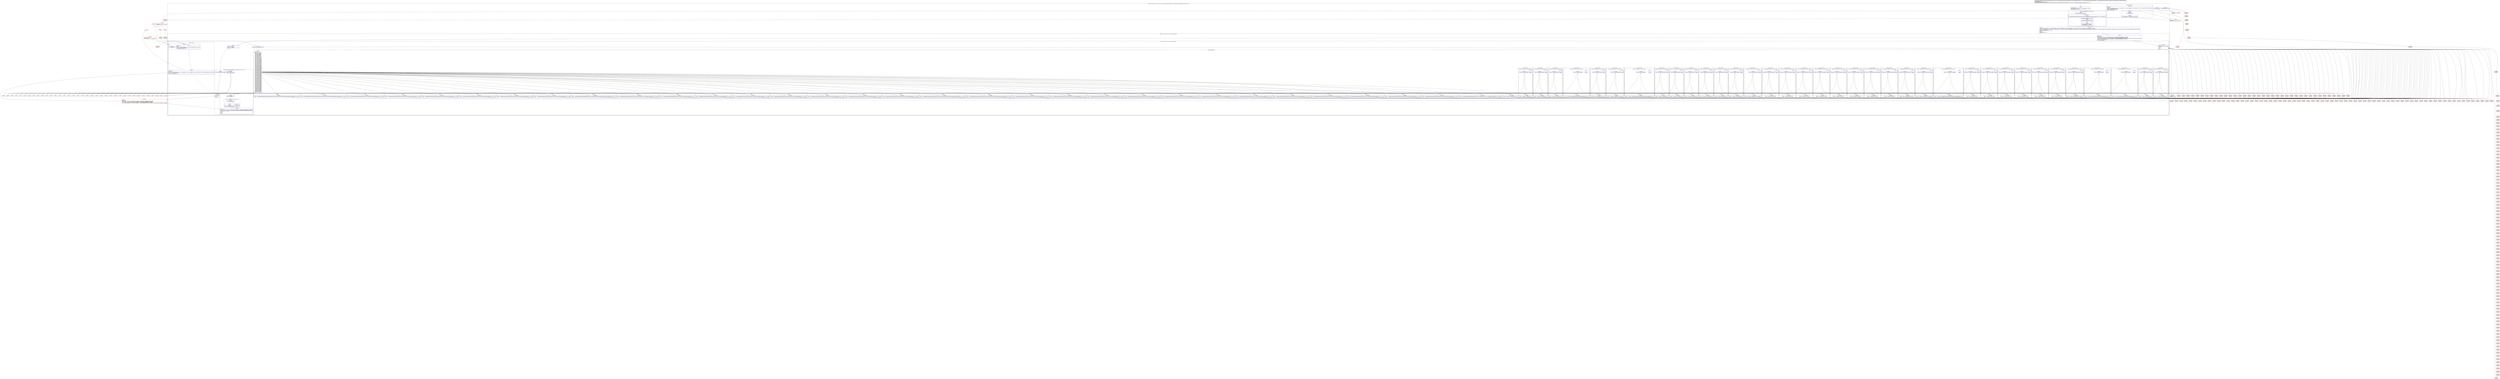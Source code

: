 digraph "CFG forcom.google.android.gms.internal.measurement.zzvz.zzb(Ljava\/lang\/Object;Lcom\/google\/android\/gms\/internal\/measurement\/zzxy;)V" {
subgraph cluster_Region_575077201 {
label = "R(7:0|(2:2|(1:4))|5|(6:7|(1:175)(3:11|(1:13)(1:174)|14)|(2:18|21)|23|24|25)|176|(2:169|170)|172) | DECL_VAR: java.util.Map$Entry null, int null, int null\l";
node [shape=record,color=blue];
Node_0 [shape=record,label="{0\:\ 0x0000|MTH_ENTER_BLOCK\l|java.util.Iterator\<java.util.Map.Entry\<?, java.lang.Object\>\> r3 = null\ljava.util.Map.Entry r2 = null\l}"];
subgraph cluster_IfRegion_1954465639 {
label = "IF [B:1:0x0006] THEN: R(2:2|(1:4)) ELSE: null";
node [shape=record,color=blue];
Node_1 [shape=record,label="{1\:\ 0x0006|if (r17.zzcax == true) goto L_0x0008\l}"];
subgraph cluster_Region_975969567 {
label = "R(2:2|(1:4))";
node [shape=record,color=blue];
Node_2 [shape=record,label="{2\:\ 0x0008|com.google.android.gms.internal.measurement.zzuf com.google.android.gms.internal.measurement.zzuf\<?\> r4 = r17.zzcbh.zzw(r18)\l}"];
subgraph cluster_IfRegion_1121593502 {
label = "IF [B:3:0x0016] THEN: R(1:4) ELSE: null";
node [shape=record,color=blue];
Node_3 [shape=record,label="{3\:\ 0x0016|if (r4.isEmpty() == false) goto L_0x0018\l}"];
subgraph cluster_Region_1051145539 {
label = "R(1:4)";
node [shape=record,color=blue];
Node_4 [shape=record,label="{4\:\ 0x0018|java.util.Iterator r3 = r4.iterator()\ljava.util.Map$Entry r2 = r3.next()\l}"];
}
}
}
}
Node_5 [shape=record,label="{5\:\ 0x0022|PHI: r2 r3 \l  PHI: (r2v1 java.util.Map$Entry) = (r2v0 java.util.Map$Entry), (r2v0 java.util.Map$Entry), (r2v185 java.util.Map$Entry) binds: [B:1:0x0006, B:3:0x0016, B:4:0x0018] A[DONT_GENERATE, DONT_INLINE]\l  PHI: (r3v1 java.util.Iterator\<java.util.Map$Entry\<?, java.lang.Object\>\>) = (r3v0 java.util.Iterator\<java.util.Map$Entry\<?, java.lang.Object\>\>), (r3v0 java.util.Iterator\<java.util.Map$Entry\<?, java.lang.Object\>\>), (r3v2 java.util.Iterator\<java.util.Map$Entry\<?, java.lang.Object\>\>) binds: [B:1:0x0006, B:3:0x0016, B:4:0x0018] A[DONT_GENERATE, DONT_INLINE]\l|int int r9 = r17.zzcas.length\lsun.misc.Unsafe sun.misc.Unsafe r10 = zzcar\lint r8 = 0\lint r5 = \-1\ljava.util.Map.Entry r6 = r2\lint r2 = 0\l}"];
subgraph cluster_LoopRegion_1030173739 {
label = "LOOP:0: (6:7|(1:175)(3:11|(1:13)(1:174)|14)|(2:18|21)|23|24|25)";
node [shape=record,color=blue];
Node_6 [shape=record,label="{6\:\ 0x0033|LOOP_START\lPHI: r2 r5 r6 r8 \l  PHI: (r2v3 int) = (r2v2 int), (r2v173 int) binds: [B:5:0x0022, B:25:0x009b] A[DONT_GENERATE, DONT_INLINE]\l  PHI: (r5v2 int) = (r5v1 int), (r5v4 int) binds: [B:5:0x0022, B:25:0x009b] A[DONT_GENERATE, DONT_INLINE]\l  PHI: (r6v2 java.util.Map$Entry) = (r6v1 java.util.Map$Entry), (r6v4 java.util.Map$Entry) binds: [B:5:0x0022, B:25:0x009b] A[DONT_GENERATE, DONT_INLINE]\l  PHI: (r8v1 int) = (r8v0 int), (r8v2 int) binds: [B:5:0x0022, B:25:0x009b] A[DONT_GENERATE, DONT_INLINE]\lLOOP:0: B:6:0x0033\-\>B:25:0x009b\l|if (r8 \< r9) goto L_0x0035\l}"];
subgraph cluster_Region_2106082636 {
label = "R(6:7|(1:175)(3:11|(1:13)(1:174)|14)|(2:18|21)|23|24|25)";
node [shape=record,color=blue];
Node_7 [shape=record,label="{7\:\ 0x0035|int int r11 = zzbt(r8)\lint r12 = r17.zzcas[r8]\lint int r13 = (267386880 & r11) \>\>\> 20\lint r4 = 0\l}"];
subgraph cluster_IfRegion_2076240767 {
label = "IF [B:8:0x004b, B:10:0x004f] THEN: R(1:175) ELSE: R(3:11|(1:13)(1:174)|14)";
node [shape=record,color=blue];
Node_8 [shape=record,label="{8\:\ 0x004b|if (r17.zzcaz == true) goto L_0x0686\l}"];
Node_10 [shape=record,label="{10\:\ 0x004f|ADDED_TO_REGION\l|if (r13 \> 17) goto L_0x0686\l}"];
subgraph cluster_Region_1172595342 {
label = "R(1:175)";
node [shape=record,color=blue];
Node_175 [shape=record,label="{175\:\ 0x0686|r7 = r6\lr6 = r5\lr5 = r2\l}"];
}
subgraph cluster_Region_1975497818 {
label = "R(3:11|(1:13)(1:174)|14)";
node [shape=record,color=blue];
Node_11 [shape=record,label="{11\:\ 0x0051|int r7 = r17.zzcas[r8 + 2]\lint r4 = 1048575 & r7\l}"];
subgraph cluster_IfRegion_811628760 {
label = "IF [B:12:0x005d] THEN: R(1:13) ELSE: R(1:174)";
node [shape=record,color=blue];
Node_12 [shape=record,label="{12\:\ 0x005d|if (r4 != r5) goto L_0x005f\l}"];
subgraph cluster_Region_638504874 {
label = "R(1:13)";
node [shape=record,color=blue];
Node_13 [shape=record,label="{13\:\ 0x005f|int r2 = r10.getInt(r18, (long) r4)\l}"];
}
subgraph cluster_Region_1790825729 {
label = "R(1:174)";
node [shape=record,color=blue];
Node_174 [shape=record,label="{174\:\ 0x0683|r4 = r5\l}"];
}
}
Node_14 [shape=record,label="{14\:\ 0x0066|PHI: r2 r4 \l  PHI: (r2v182 int) = (r2v3 int), (r2v183 int) binds: [B:174:0x0683, B:13:0x005f] A[DONT_GENERATE, DONT_INLINE]\l  PHI: (r4v49 int) = (r4v48 int), (r4v47 int) binds: [B:174:0x0683, B:13:0x005f] A[DONT_GENERATE, DONT_INLINE]\l|int int r5 = 1 \<\< (r7 \>\>\> 20)\lr7 = r6\lr6 = r4\lr4 = r5\lr5 = r2\l}"];
}
}
subgraph cluster_LoopRegion_509175678 {
label = "LOOP:1: (2:18|21)";
node [shape=record,color=blue];
Node_15 [shape=record,label="{15\:\ 0x006e|LOOP_START\lPHI: r7 \l  PHI: (r7v2 java.util.Map$Entry) = (r7v1 java.util.Map$Entry), (r7v3 java.util.Map$Entry) binds: [B:288:0x006e, B:21:0x008f] A[DONT_GENERATE, DONT_INLINE]\lLOOP:1: B:15:0x006e\-\>B:21:0x008f\l|if (r7 != null) goto L_0x0070\l}"];
subgraph cluster_Region_591857331 {
label = "R(2:18|21)";
node [shape=record,color=blue];
Node_18 [shape=record,label="{18\:\ 0x007a|r17.zzcbh.zza(r19, r7)\l}"];
Node_21 [shape=record,label="{21\:\ 0x008f|LOOP_END\lPHI: r2 \l  PHI: (r2v179 java.util.Map$Entry) =  binds: [] A[DONT_GENERATE, DONT_INLINE]\lLOOP:1: B:15:0x006e\-\>B:21:0x008f\l|r7 = r3.hasNext() ? r3.next() : null\l}"];
}
}
Node_23 [shape=record,label="{23\:\ 0x0093|long long r14 = (long) (1048575 & r11)\l}"];
subgraph cluster_SwitchRegion_271776925 {
label = "Switch: 69, default: null";
node [shape=record,color=blue];
Node_24 [shape=record,label="{24\:\ 0x0098|switch(r13) \{\l    case 0: goto L_0x00a2;\l    case 1: goto L_0x00b2;\l    case 2: goto L_0x00c2;\l    case 3: goto L_0x00d2;\l    case 4: goto L_0x00e2;\l    case 5: goto L_0x00f2;\l    case 6: goto L_0x0102;\l    case 7: goto L_0x0112;\l    case 8: goto L_0x0123;\l    case 9: goto L_0x0134;\l    case 10: goto L_0x014b;\l    case 11: goto L_0x015e;\l    case 12: goto L_0x016f;\l    case 13: goto L_0x0180;\l    case 14: goto L_0x0191;\l    case 15: goto L_0x01a2;\l    case 16: goto L_0x01b3;\l    case 17: goto L_0x01c4;\l    case 18: goto L_0x01db;\l    case 19: goto L_0x01f1;\l    case 20: goto L_0x0207;\l    case 21: goto L_0x021d;\l    case 22: goto L_0x0233;\l    case 23: goto L_0x0249;\l    case 24: goto L_0x025f;\l    case 25: goto L_0x0275;\l    case 26: goto L_0x028b;\l    case 27: goto L_0x02a0;\l    case 28: goto L_0x02bb;\l    case 29: goto L_0x02d0;\l    case 30: goto L_0x02e6;\l    case 31: goto L_0x02fc;\l    case 32: goto L_0x0312;\l    case 33: goto L_0x0328;\l    case 34: goto L_0x033e;\l    case 35: goto L_0x0354;\l    case 36: goto L_0x036a;\l    case 37: goto L_0x0380;\l    case 38: goto L_0x0396;\l    case 39: goto L_0x03ac;\l    case 40: goto L_0x03c2;\l    case 41: goto L_0x03d8;\l    case 42: goto L_0x03ee;\l    case 43: goto L_0x0404;\l    case 44: goto L_0x041a;\l    case 45: goto L_0x0430;\l    case 46: goto L_0x0446;\l    case 47: goto L_0x045c;\l    case 48: goto L_0x0472;\l    case 49: goto L_0x0488;\l    case 50: goto L_0x04a3;\l    case 51: goto L_0x04b2;\l    case 52: goto L_0x04c9;\l    case 53: goto L_0x04e0;\l    case 54: goto L_0x04f7;\l    case 55: goto L_0x050e;\l    case 56: goto L_0x0525;\l    case 57: goto L_0x053c;\l    case 58: goto L_0x0553;\l    case 59: goto L_0x056a;\l    case 60: goto L_0x0581;\l    case 61: goto L_0x059e;\l    case 62: goto L_0x05b7;\l    case 63: goto L_0x05ce;\l    case 64: goto L_0x05e5;\l    case 65: goto L_0x05fc;\l    case 66: goto L_0x0613;\l    case 67: goto L_0x062a;\l    case 68: goto L_0x0641;\l    default: goto L_0x009b;\l\}\l}"];
subgraph cluster_Region_1895162732 {
label = "R(1:(1:1)(2:28|1))";
node [shape=record,color=blue];
subgraph cluster_IfRegion_520285879 {
label = "IF [B:27:0x00a4] THEN: R(1:1) ELSE: R(2:28|1)";
node [shape=record,color=blue];
Node_27 [shape=record,label="{27\:\ 0x00a4|if ((r5 & r4) == 0) goto L_0x009b\l}"];
subgraph cluster_Region_158840128 {
label = "R(1:1)";
node [shape=record,color=blue];
Node_InsnContainer_196087542 [shape=record,label="{|break\l}"];
}
subgraph cluster_Region_656423257 {
label = "R(2:28|1)";
node [shape=record,color=blue];
Node_28 [shape=record,label="{28\:\ 0x00a6|r19.zza(r12, com.google.android.gms.internal.measurement.zzxj.zzo(r18, r14))\l}"];
Node_InsnContainer_1585965673 [shape=record,label="{|break\l}"];
}
}
}
subgraph cluster_Region_28744790 {
label = "R(1:(1:1)(2:31|1))";
node [shape=record,color=blue];
subgraph cluster_IfRegion_2140800264 {
label = "IF [B:30:0x00b4] THEN: R(1:1) ELSE: R(2:31|1)";
node [shape=record,color=blue];
Node_30 [shape=record,label="{30\:\ 0x00b4|if ((r5 & r4) == 0) goto L_0x009b\l}"];
subgraph cluster_Region_903869589 {
label = "R(1:1)";
node [shape=record,color=blue];
Node_InsnContainer_1041472358 [shape=record,label="{|break\l}"];
}
subgraph cluster_Region_1094111009 {
label = "R(2:31|1)";
node [shape=record,color=blue];
Node_31 [shape=record,label="{31\:\ 0x00b6|r19.zza(r12, com.google.android.gms.internal.measurement.zzxj.zzn(r18, r14))\l}"];
Node_InsnContainer_1596389999 [shape=record,label="{|break\l}"];
}
}
}
subgraph cluster_Region_1791461873 {
label = "R(1:(1:1)(2:34|1))";
node [shape=record,color=blue];
subgraph cluster_IfRegion_58561175 {
label = "IF [B:33:0x00c4] THEN: R(1:1) ELSE: R(2:34|1)";
node [shape=record,color=blue];
Node_33 [shape=record,label="{33\:\ 0x00c4|if ((r5 & r4) == 0) goto L_0x009b\l}"];
subgraph cluster_Region_553038688 {
label = "R(1:1)";
node [shape=record,color=blue];
Node_InsnContainer_35439795 [shape=record,label="{|break\l}"];
}
subgraph cluster_Region_774645876 {
label = "R(2:34|1)";
node [shape=record,color=blue];
Node_34 [shape=record,label="{34\:\ 0x00c6|r19.zzi(r12, r10.getLong(r18, r14))\l}"];
Node_InsnContainer_1786880797 [shape=record,label="{|break\l}"];
}
}
}
subgraph cluster_Region_1021261757 {
label = "R(1:(1:1)(2:37|1))";
node [shape=record,color=blue];
subgraph cluster_IfRegion_70008945 {
label = "IF [B:36:0x00d4] THEN: R(1:1) ELSE: R(2:37|1)";
node [shape=record,color=blue];
Node_36 [shape=record,label="{36\:\ 0x00d4|if ((r5 & r4) == 0) goto L_0x009b\l}"];
subgraph cluster_Region_698871541 {
label = "R(1:1)";
node [shape=record,color=blue];
Node_InsnContainer_1308266030 [shape=record,label="{|break\l}"];
}
subgraph cluster_Region_2089487354 {
label = "R(2:37|1)";
node [shape=record,color=blue];
Node_37 [shape=record,label="{37\:\ 0x00d6|r19.zza(r12, r10.getLong(r18, r14))\l}"];
Node_InsnContainer_713315783 [shape=record,label="{|break\l}"];
}
}
}
subgraph cluster_Region_1864629749 {
label = "R(1:(1:1)(2:40|1))";
node [shape=record,color=blue];
subgraph cluster_IfRegion_215179541 {
label = "IF [B:39:0x00e4] THEN: R(1:1) ELSE: R(2:40|1)";
node [shape=record,color=blue];
Node_39 [shape=record,label="{39\:\ 0x00e4|if ((r5 & r4) == 0) goto L_0x009b\l}"];
subgraph cluster_Region_2045077154 {
label = "R(1:1)";
node [shape=record,color=blue];
Node_InsnContainer_1626807374 [shape=record,label="{|break\l}"];
}
subgraph cluster_Region_2026483244 {
label = "R(2:40|1)";
node [shape=record,color=blue];
Node_40 [shape=record,label="{40\:\ 0x00e6|r19.zzd(r12, r10.getInt(r18, r14))\l}"];
Node_InsnContainer_1750419450 [shape=record,label="{|break\l}"];
}
}
}
subgraph cluster_Region_417977168 {
label = "R(1:(1:1)(2:43|1))";
node [shape=record,color=blue];
subgraph cluster_IfRegion_592349122 {
label = "IF [B:42:0x00f4] THEN: R(1:1) ELSE: R(2:43|1)";
node [shape=record,color=blue];
Node_42 [shape=record,label="{42\:\ 0x00f4|if ((r5 & r4) == 0) goto L_0x009b\l}"];
subgraph cluster_Region_1248556697 {
label = "R(1:1)";
node [shape=record,color=blue];
Node_InsnContainer_304482038 [shape=record,label="{|break\l}"];
}
subgraph cluster_Region_678059264 {
label = "R(2:43|1)";
node [shape=record,color=blue];
Node_43 [shape=record,label="{43\:\ 0x00f6|r19.zzc(r12, r10.getLong(r18, r14))\l}"];
Node_InsnContainer_1351547359 [shape=record,label="{|break\l}"];
}
}
}
subgraph cluster_Region_111920077 {
label = "R(1:(1:1)(2:46|1))";
node [shape=record,color=blue];
subgraph cluster_IfRegion_1288196118 {
label = "IF [B:45:0x0104] THEN: R(1:1) ELSE: R(2:46|1)";
node [shape=record,color=blue];
Node_45 [shape=record,label="{45\:\ 0x0104|if ((r5 & r4) == 0) goto L_0x009b\l}"];
subgraph cluster_Region_392540735 {
label = "R(1:1)";
node [shape=record,color=blue];
Node_InsnContainer_894830483 [shape=record,label="{|break\l}"];
}
subgraph cluster_Region_1741340657 {
label = "R(2:46|1)";
node [shape=record,color=blue];
Node_46 [shape=record,label="{46\:\ 0x0106|r19.zzg(r12, r10.getInt(r18, r14))\l}"];
Node_InsnContainer_313610471 [shape=record,label="{|break\l}"];
}
}
}
subgraph cluster_Region_1255951575 {
label = "R(1:(1:1)(2:49|1))";
node [shape=record,color=blue];
subgraph cluster_IfRegion_713141814 {
label = "IF [B:48:0x0114] THEN: R(1:1) ELSE: R(2:49|1)";
node [shape=record,color=blue];
Node_48 [shape=record,label="{48\:\ 0x0114|if ((r5 & r4) == 0) goto L_0x009b\l}"];
subgraph cluster_Region_1888676857 {
label = "R(1:1)";
node [shape=record,color=blue];
Node_InsnContainer_1979519207 [shape=record,label="{|break\l}"];
}
subgraph cluster_Region_1923340647 {
label = "R(2:49|1)";
node [shape=record,color=blue];
Node_49 [shape=record,label="{49\:\ 0x0116|r19.zzb(r12, com.google.android.gms.internal.measurement.zzxj.zzm(r18, r14))\l}"];
Node_InsnContainer_1834172631 [shape=record,label="{|break\l}"];
}
}
}
subgraph cluster_Region_1170281310 {
label = "R(1:(1:1)(2:52|1))";
node [shape=record,color=blue];
subgraph cluster_IfRegion_1028499898 {
label = "IF [B:51:0x0125] THEN: R(1:1) ELSE: R(2:52|1)";
node [shape=record,color=blue];
Node_51 [shape=record,label="{51\:\ 0x0125|if ((r5 & r4) == 0) goto L_0x009b\l}"];
subgraph cluster_Region_585884988 {
label = "R(1:1)";
node [shape=record,color=blue];
Node_InsnContainer_1057797038 [shape=record,label="{|break\l}"];
}
subgraph cluster_Region_1127918633 {
label = "R(2:52|1)";
node [shape=record,color=blue];
Node_52 [shape=record,label="{52\:\ 0x0127|zza(r12, r10.getObject(r18, r14), r19)\l}"];
Node_InsnContainer_1210976608 [shape=record,label="{|break\l}"];
}
}
}
subgraph cluster_Region_95987928 {
label = "R(1:(1:1)(2:55|1))";
node [shape=record,color=blue];
subgraph cluster_IfRegion_1793743174 {
label = "IF [B:54:0x0136] THEN: R(1:1) ELSE: R(2:55|1)";
node [shape=record,color=blue];
Node_54 [shape=record,label="{54\:\ 0x0136|if ((r5 & r4) == 0) goto L_0x009b\l}"];
subgraph cluster_Region_2013753174 {
label = "R(1:1)";
node [shape=record,color=blue];
Node_InsnContainer_575418939 [shape=record,label="{|break\l}"];
}
subgraph cluster_Region_1983365804 {
label = "R(2:55|1)";
node [shape=record,color=blue];
Node_55 [shape=record,label="{55\:\ 0x0138|r19.zza(r12, r10.getObject(r18, r14), zzbq(r8))\l}"];
Node_InsnContainer_445729307 [shape=record,label="{|break\l}"];
}
}
}
subgraph cluster_Region_1521475577 {
label = "R(1:(1:1)(2:58|1))";
node [shape=record,color=blue];
subgraph cluster_IfRegion_1680669933 {
label = "IF [B:57:0x014d] THEN: R(1:1) ELSE: R(2:58|1)";
node [shape=record,color=blue];
Node_57 [shape=record,label="{57\:\ 0x014d|if ((r5 & r4) == 0) goto L_0x009b\l}"];
subgraph cluster_Region_428959269 {
label = "R(1:1)";
node [shape=record,color=blue];
Node_InsnContainer_1519338182 [shape=record,label="{|break\l}"];
}
subgraph cluster_Region_214897463 {
label = "R(2:58|1)";
node [shape=record,color=blue];
Node_58 [shape=record,label="{58\:\ 0x014f|r19.zza(r12, (com.google.android.gms.internal.measurement.zzte) r10.getObject(r18, r14))\l}"];
Node_InsnContainer_1256069662 [shape=record,label="{|break\l}"];
}
}
}
subgraph cluster_Region_1848263851 {
label = "R(1:(1:1)(2:61|1))";
node [shape=record,color=blue];
subgraph cluster_IfRegion_1132138048 {
label = "IF [B:60:0x0160] THEN: R(1:1) ELSE: R(2:61|1)";
node [shape=record,color=blue];
Node_60 [shape=record,label="{60\:\ 0x0160|if ((r5 & r4) == 0) goto L_0x009b\l}"];
subgraph cluster_Region_2090379013 {
label = "R(1:1)";
node [shape=record,color=blue];
Node_InsnContainer_1545683746 [shape=record,label="{|break\l}"];
}
subgraph cluster_Region_1044910184 {
label = "R(2:61|1)";
node [shape=record,color=blue];
Node_61 [shape=record,label="{61\:\ 0x0162|r19.zze(r12, r10.getInt(r18, r14))\l}"];
Node_InsnContainer_1712696402 [shape=record,label="{|break\l}"];
}
}
}
subgraph cluster_Region_1512485671 {
label = "R(1:(1:1)(2:64|1))";
node [shape=record,color=blue];
subgraph cluster_IfRegion_330006508 {
label = "IF [B:63:0x0171] THEN: R(1:1) ELSE: R(2:64|1)";
node [shape=record,color=blue];
Node_63 [shape=record,label="{63\:\ 0x0171|if ((r5 & r4) == 0) goto L_0x009b\l}"];
subgraph cluster_Region_1665112041 {
label = "R(1:1)";
node [shape=record,color=blue];
Node_InsnContainer_894558463 [shape=record,label="{|break\l}"];
}
subgraph cluster_Region_671463532 {
label = "R(2:64|1)";
node [shape=record,color=blue];
Node_64 [shape=record,label="{64\:\ 0x0173|r19.zzo(r12, r10.getInt(r18, r14))\l}"];
Node_InsnContainer_2129509691 [shape=record,label="{|break\l}"];
}
}
}
subgraph cluster_Region_289244746 {
label = "R(1:(1:1)(2:67|1))";
node [shape=record,color=blue];
subgraph cluster_IfRegion_733160630 {
label = "IF [B:66:0x0182] THEN: R(1:1) ELSE: R(2:67|1)";
node [shape=record,color=blue];
Node_66 [shape=record,label="{66\:\ 0x0182|if ((r5 & r4) == 0) goto L_0x009b\l}"];
subgraph cluster_Region_245554011 {
label = "R(1:1)";
node [shape=record,color=blue];
Node_InsnContainer_885953640 [shape=record,label="{|break\l}"];
}
subgraph cluster_Region_1626287458 {
label = "R(2:67|1)";
node [shape=record,color=blue];
Node_67 [shape=record,label="{67\:\ 0x0184|r19.zzn(r12, r10.getInt(r18, r14))\l}"];
Node_InsnContainer_668595119 [shape=record,label="{|break\l}"];
}
}
}
subgraph cluster_Region_1512779464 {
label = "R(1:(1:1)(2:70|1))";
node [shape=record,color=blue];
subgraph cluster_IfRegion_687566521 {
label = "IF [B:69:0x0193] THEN: R(1:1) ELSE: R(2:70|1)";
node [shape=record,color=blue];
Node_69 [shape=record,label="{69\:\ 0x0193|if ((r5 & r4) == 0) goto L_0x009b\l}"];
subgraph cluster_Region_1112231637 {
label = "R(1:1)";
node [shape=record,color=blue];
Node_InsnContainer_40300320 [shape=record,label="{|break\l}"];
}
subgraph cluster_Region_349035747 {
label = "R(2:70|1)";
node [shape=record,color=blue];
Node_70 [shape=record,label="{70\:\ 0x0195|r19.zzj(r12, r10.getLong(r18, r14))\l}"];
Node_InsnContainer_1791635528 [shape=record,label="{|break\l}"];
}
}
}
subgraph cluster_Region_1762922167 {
label = "R(1:(1:1)(2:73|1))";
node [shape=record,color=blue];
subgraph cluster_IfRegion_862547176 {
label = "IF [B:72:0x01a4] THEN: R(1:1) ELSE: R(2:73|1)";
node [shape=record,color=blue];
Node_72 [shape=record,label="{72\:\ 0x01a4|if ((r5 & r4) == 0) goto L_0x009b\l}"];
subgraph cluster_Region_1907476646 {
label = "R(1:1)";
node [shape=record,color=blue];
Node_InsnContainer_1142634079 [shape=record,label="{|break\l}"];
}
subgraph cluster_Region_1794655554 {
label = "R(2:73|1)";
node [shape=record,color=blue];
Node_73 [shape=record,label="{73\:\ 0x01a6|r19.zzf(r12, r10.getInt(r18, r14))\l}"];
Node_InsnContainer_2137528036 [shape=record,label="{|break\l}"];
}
}
}
subgraph cluster_Region_910220808 {
label = "R(1:(1:1)(2:76|1))";
node [shape=record,color=blue];
subgraph cluster_IfRegion_2079666550 {
label = "IF [B:75:0x01b5] THEN: R(1:1) ELSE: R(2:76|1)";
node [shape=record,color=blue];
Node_75 [shape=record,label="{75\:\ 0x01b5|if ((r5 & r4) == 0) goto L_0x009b\l}"];
subgraph cluster_Region_1229702302 {
label = "R(1:1)";
node [shape=record,color=blue];
Node_InsnContainer_1426041382 [shape=record,label="{|break\l}"];
}
subgraph cluster_Region_1874544297 {
label = "R(2:76|1)";
node [shape=record,color=blue];
Node_76 [shape=record,label="{76\:\ 0x01b7|r19.zzb(r12, r10.getLong(r18, r14))\l}"];
Node_InsnContainer_1805601131 [shape=record,label="{|break\l}"];
}
}
}
subgraph cluster_Region_1537178254 {
label = "R(1:(1:1)(2:79|1))";
node [shape=record,color=blue];
subgraph cluster_IfRegion_1230060586 {
label = "IF [B:78:0x01c6] THEN: R(1:1) ELSE: R(2:79|1)";
node [shape=record,color=blue];
Node_78 [shape=record,label="{78\:\ 0x01c6|if ((r5 & r4) == 0) goto L_0x009b\l}"];
subgraph cluster_Region_1290218071 {
label = "R(1:1)";
node [shape=record,color=blue];
Node_InsnContainer_1709184887 [shape=record,label="{|break\l}"];
}
subgraph cluster_Region_1982263809 {
label = "R(2:79|1)";
node [shape=record,color=blue];
Node_79 [shape=record,label="{79\:\ 0x01c8|r19.zzb(r12, r10.getObject(r18, r14), zzbq(r8))\l}"];
Node_InsnContainer_1948634801 [shape=record,label="{|break\l}"];
}
}
}
subgraph cluster_Region_209064674 {
label = "R(2:80|1)";
node [shape=record,color=blue];
Node_80 [shape=record,label="{80\:\ 0x01db|com.google.android.gms.internal.measurement.zzwn.zza(r17.zzcas[r8], (java.util.List\<java.lang.Double\>) (java.util.List) r10.getObject(r18, r14), r19, false)\l}"];
Node_InsnContainer_1422823857 [shape=record,label="{|break\l}"];
}
subgraph cluster_Region_613192827 {
label = "R(2:81|1)";
node [shape=record,color=blue];
Node_81 [shape=record,label="{81\:\ 0x01f1|com.google.android.gms.internal.measurement.zzwn.zzb(r17.zzcas[r8], (java.util.List\<java.lang.Float\>) (java.util.List) r10.getObject(r18, r14), r19, false)\l}"];
Node_InsnContainer_554613997 [shape=record,label="{|break\l}"];
}
subgraph cluster_Region_297209933 {
label = "R(2:82|1)";
node [shape=record,color=blue];
Node_82 [shape=record,label="{82\:\ 0x0207|com.google.android.gms.internal.measurement.zzwn.zzc(r17.zzcas[r8], (java.util.List) r10.getObject(r18, r14), r19, false)\l}"];
Node_InsnContainer_1152404500 [shape=record,label="{|break\l}"];
}
subgraph cluster_Region_1346391680 {
label = "R(2:83|1)";
node [shape=record,color=blue];
Node_83 [shape=record,label="{83\:\ 0x021d|com.google.android.gms.internal.measurement.zzwn.zzd(r17.zzcas[r8], (java.util.List) r10.getObject(r18, r14), r19, false)\l}"];
Node_InsnContainer_507134581 [shape=record,label="{|break\l}"];
}
subgraph cluster_Region_1813886824 {
label = "R(2:84|1)";
node [shape=record,color=blue];
Node_84 [shape=record,label="{84\:\ 0x0233|com.google.android.gms.internal.measurement.zzwn.zzh(r17.zzcas[r8], (java.util.List) r10.getObject(r18, r14), r19, false)\l}"];
Node_InsnContainer_1046027034 [shape=record,label="{|break\l}"];
}
subgraph cluster_Region_745724380 {
label = "R(2:85|1)";
node [shape=record,color=blue];
Node_85 [shape=record,label="{85\:\ 0x0249|com.google.android.gms.internal.measurement.zzwn.zzf(r17.zzcas[r8], (java.util.List) r10.getObject(r18, r14), r19, false)\l}"];
Node_InsnContainer_1793335784 [shape=record,label="{|break\l}"];
}
subgraph cluster_Region_91132263 {
label = "R(2:86|1)";
node [shape=record,color=blue];
Node_86 [shape=record,label="{86\:\ 0x025f|com.google.android.gms.internal.measurement.zzwn.zzk(r17.zzcas[r8], (java.util.List) r10.getObject(r18, r14), r19, false)\l}"];
Node_InsnContainer_745672780 [shape=record,label="{|break\l}"];
}
subgraph cluster_Region_1468590852 {
label = "R(2:87|1)";
node [shape=record,color=blue];
Node_87 [shape=record,label="{87\:\ 0x0275|com.google.android.gms.internal.measurement.zzwn.zzn(r17.zzcas[r8], (java.util.List) r10.getObject(r18, r14), r19, false)\l}"];
Node_InsnContainer_1620563549 [shape=record,label="{|break\l}"];
}
subgraph cluster_Region_1454350442 {
label = "R(2:88|1)";
node [shape=record,color=blue];
Node_88 [shape=record,label="{88\:\ 0x028b|com.google.android.gms.internal.measurement.zzwn.zza(r17.zzcas[r8], (java.util.List\<java.lang.String\>) (java.util.List) r10.getObject(r18, r14), r19)\l}"];
Node_InsnContainer_383811742 [shape=record,label="{|break\l}"];
}
subgraph cluster_Region_1823027034 {
label = "R(2:89|1)";
node [shape=record,color=blue];
Node_89 [shape=record,label="{89\:\ 0x02a0|com.google.android.gms.internal.measurement.zzwn.zza(r17.zzcas[r8], (java.util.List\<?\>) (java.util.List) r10.getObject(r18, r14), r19, zzbq(r8))\l}"];
Node_InsnContainer_1564477643 [shape=record,label="{|break\l}"];
}
subgraph cluster_Region_490569217 {
label = "R(2:90|1)";
node [shape=record,color=blue];
Node_90 [shape=record,label="{90\:\ 0x02bb|com.google.android.gms.internal.measurement.zzwn.zzb(r17.zzcas[r8], (java.util.List) r10.getObject(r18, r14), r19)\l}"];
Node_InsnContainer_1628210015 [shape=record,label="{|break\l}"];
}
subgraph cluster_Region_226326121 {
label = "R(2:91|1)";
node [shape=record,color=blue];
Node_91 [shape=record,label="{91\:\ 0x02d0|com.google.android.gms.internal.measurement.zzwn.zzi(r17.zzcas[r8], (java.util.List) r10.getObject(r18, r14), r19, false)\l}"];
Node_InsnContainer_1064797213 [shape=record,label="{|break\l}"];
}
subgraph cluster_Region_653929308 {
label = "R(2:92|1)";
node [shape=record,color=blue];
Node_92 [shape=record,label="{92\:\ 0x02e6|com.google.android.gms.internal.measurement.zzwn.zzm(r17.zzcas[r8], (java.util.List) r10.getObject(r18, r14), r19, false)\l}"];
Node_InsnContainer_763430685 [shape=record,label="{|break\l}"];
}
subgraph cluster_Region_59507494 {
label = "R(2:93|1)";
node [shape=record,color=blue];
Node_93 [shape=record,label="{93\:\ 0x02fc|com.google.android.gms.internal.measurement.zzwn.zzl(r17.zzcas[r8], (java.util.List) r10.getObject(r18, r14), r19, false)\l}"];
Node_InsnContainer_1893352502 [shape=record,label="{|break\l}"];
}
subgraph cluster_Region_1966581792 {
label = "R(2:94|1)";
node [shape=record,color=blue];
Node_94 [shape=record,label="{94\:\ 0x0312|com.google.android.gms.internal.measurement.zzwn.zzg(r17.zzcas[r8], (java.util.List) r10.getObject(r18, r14), r19, false)\l}"];
Node_InsnContainer_1967732489 [shape=record,label="{|break\l}"];
}
subgraph cluster_Region_320816849 {
label = "R(2:95|1)";
node [shape=record,color=blue];
Node_95 [shape=record,label="{95\:\ 0x0328|com.google.android.gms.internal.measurement.zzwn.zzj(r17.zzcas[r8], (java.util.List) r10.getObject(r18, r14), r19, false)\l}"];
Node_InsnContainer_1981612753 [shape=record,label="{|break\l}"];
}
subgraph cluster_Region_1682452261 {
label = "R(2:96|1)";
node [shape=record,color=blue];
Node_96 [shape=record,label="{96\:\ 0x033e|com.google.android.gms.internal.measurement.zzwn.zze(r17.zzcas[r8], (java.util.List) r10.getObject(r18, r14), r19, false)\l}"];
Node_InsnContainer_1392597728 [shape=record,label="{|break\l}"];
}
subgraph cluster_Region_121542073 {
label = "R(2:97|1)";
node [shape=record,color=blue];
Node_97 [shape=record,label="{97\:\ 0x0354|com.google.android.gms.internal.measurement.zzwn.zza(r17.zzcas[r8], (java.util.List\<java.lang.Double\>) (java.util.List) r10.getObject(r18, r14), r19, true)\l}"];
Node_InsnContainer_1910001474 [shape=record,label="{|break\l}"];
}
subgraph cluster_Region_1325419478 {
label = "R(2:98|1)";
node [shape=record,color=blue];
Node_98 [shape=record,label="{98\:\ 0x036a|com.google.android.gms.internal.measurement.zzwn.zzb(r17.zzcas[r8], (java.util.List\<java.lang.Float\>) (java.util.List) r10.getObject(r18, r14), r19, true)\l}"];
Node_InsnContainer_1293278991 [shape=record,label="{|break\l}"];
}
subgraph cluster_Region_650159401 {
label = "R(2:99|1)";
node [shape=record,color=blue];
Node_99 [shape=record,label="{99\:\ 0x0380|com.google.android.gms.internal.measurement.zzwn.zzc(r17.zzcas[r8], (java.util.List) r10.getObject(r18, r14), r19, true)\l}"];
Node_InsnContainer_1400915958 [shape=record,label="{|break\l}"];
}
subgraph cluster_Region_55871443 {
label = "R(2:100|1)";
node [shape=record,color=blue];
Node_100 [shape=record,label="{100\:\ 0x0396|com.google.android.gms.internal.measurement.zzwn.zzd(r17.zzcas[r8], (java.util.List) r10.getObject(r18, r14), r19, true)\l}"];
Node_InsnContainer_177193276 [shape=record,label="{|break\l}"];
}
subgraph cluster_Region_1882474845 {
label = "R(2:101|1)";
node [shape=record,color=blue];
Node_101 [shape=record,label="{101\:\ 0x03ac|com.google.android.gms.internal.measurement.zzwn.zzh(r17.zzcas[r8], (java.util.List) r10.getObject(r18, r14), r19, true)\l}"];
Node_InsnContainer_958279024 [shape=record,label="{|break\l}"];
}
subgraph cluster_Region_1026028150 {
label = "R(2:102|1)";
node [shape=record,color=blue];
Node_102 [shape=record,label="{102\:\ 0x03c2|com.google.android.gms.internal.measurement.zzwn.zzf(r17.zzcas[r8], (java.util.List) r10.getObject(r18, r14), r19, true)\l}"];
Node_InsnContainer_1519415547 [shape=record,label="{|break\l}"];
}
subgraph cluster_Region_510517526 {
label = "R(2:103|1)";
node [shape=record,color=blue];
Node_103 [shape=record,label="{103\:\ 0x03d8|com.google.android.gms.internal.measurement.zzwn.zzk(r17.zzcas[r8], (java.util.List) r10.getObject(r18, r14), r19, true)\l}"];
Node_InsnContainer_192816040 [shape=record,label="{|break\l}"];
}
subgraph cluster_Region_966825751 {
label = "R(2:104|1)";
node [shape=record,color=blue];
Node_104 [shape=record,label="{104\:\ 0x03ee|com.google.android.gms.internal.measurement.zzwn.zzn(r17.zzcas[r8], (java.util.List) r10.getObject(r18, r14), r19, true)\l}"];
Node_InsnContainer_2131531226 [shape=record,label="{|break\l}"];
}
subgraph cluster_Region_1804361695 {
label = "R(2:105|1)";
node [shape=record,color=blue];
Node_105 [shape=record,label="{105\:\ 0x0404|com.google.android.gms.internal.measurement.zzwn.zzi(r17.zzcas[r8], (java.util.List) r10.getObject(r18, r14), r19, true)\l}"];
Node_InsnContainer_925975270 [shape=record,label="{|break\l}"];
}
subgraph cluster_Region_1773843610 {
label = "R(2:106|1)";
node [shape=record,color=blue];
Node_106 [shape=record,label="{106\:\ 0x041a|com.google.android.gms.internal.measurement.zzwn.zzm(r17.zzcas[r8], (java.util.List) r10.getObject(r18, r14), r19, true)\l}"];
Node_InsnContainer_1853881171 [shape=record,label="{|break\l}"];
}
subgraph cluster_Region_414092778 {
label = "R(2:107|1)";
node [shape=record,color=blue];
Node_107 [shape=record,label="{107\:\ 0x0430|com.google.android.gms.internal.measurement.zzwn.zzl(r17.zzcas[r8], (java.util.List) r10.getObject(r18, r14), r19, true)\l}"];
Node_InsnContainer_342292055 [shape=record,label="{|break\l}"];
}
subgraph cluster_Region_621525447 {
label = "R(2:108|1)";
node [shape=record,color=blue];
Node_108 [shape=record,label="{108\:\ 0x0446|com.google.android.gms.internal.measurement.zzwn.zzg(r17.zzcas[r8], (java.util.List) r10.getObject(r18, r14), r19, true)\l}"];
Node_InsnContainer_266277700 [shape=record,label="{|break\l}"];
}
subgraph cluster_Region_753956894 {
label = "R(2:109|1)";
node [shape=record,color=blue];
Node_109 [shape=record,label="{109\:\ 0x045c|com.google.android.gms.internal.measurement.zzwn.zzj(r17.zzcas[r8], (java.util.List) r10.getObject(r18, r14), r19, true)\l}"];
Node_InsnContainer_843335211 [shape=record,label="{|break\l}"];
}
subgraph cluster_Region_273811326 {
label = "R(2:110|1)";
node [shape=record,color=blue];
Node_110 [shape=record,label="{110\:\ 0x0472|com.google.android.gms.internal.measurement.zzwn.zze(r17.zzcas[r8], (java.util.List) r10.getObject(r18, r14), r19, true)\l}"];
Node_InsnContainer_594581075 [shape=record,label="{|break\l}"];
}
subgraph cluster_Region_2097088835 {
label = "R(2:111|1)";
node [shape=record,color=blue];
Node_111 [shape=record,label="{111\:\ 0x0488|com.google.android.gms.internal.measurement.zzwn.zzb(r17.zzcas[r8], (java.util.List\<?\>) (java.util.List) r10.getObject(r18, r14), r19, zzbq(r8))\l}"];
Node_InsnContainer_8849444 [shape=record,label="{|break\l}"];
}
subgraph cluster_Region_79843994 {
label = "R(2:112|1)";
node [shape=record,color=blue];
Node_112 [shape=record,label="{112\:\ 0x04a3|zza(r19, r12, r10.getObject(r18, r14), r8)\l}"];
Node_InsnContainer_1999994435 [shape=record,label="{|break\l}"];
}
subgraph cluster_Region_1741687696 {
label = "R(1:(1:1)(2:115|1))";
node [shape=record,color=blue];
subgraph cluster_IfRegion_1949920623 {
label = "IF [B:114:0x04ba] THEN: R(1:1) ELSE: R(2:115|1)";
node [shape=record,color=blue];
Node_114 [shape=record,label="{114\:\ 0x04ba|if (zza(r18, r12, r8) != true) goto L_0x009b\l}"];
subgraph cluster_Region_1085655863 {
label = "R(1:1)";
node [shape=record,color=blue];
Node_InsnContainer_2018196781 [shape=record,label="{|break\l}"];
}
subgraph cluster_Region_1982996463 {
label = "R(2:115|1)";
node [shape=record,color=blue];
Node_115 [shape=record,label="{115\:\ 0x04bc|r19.zza(r12, zzf(r18, r14))\l}"];
Node_InsnContainer_617644801 [shape=record,label="{|break\l}"];
}
}
}
subgraph cluster_Region_1136365696 {
label = "R(1:(1:1)(2:118|1))";
node [shape=record,color=blue];
subgraph cluster_IfRegion_1709206019 {
label = "IF [B:117:0x04d1] THEN: R(1:1) ELSE: R(2:118|1)";
node [shape=record,color=blue];
Node_117 [shape=record,label="{117\:\ 0x04d1|if (zza(r18, r12, r8) != true) goto L_0x009b\l}"];
subgraph cluster_Region_758712243 {
label = "R(1:1)";
node [shape=record,color=blue];
Node_InsnContainer_205190508 [shape=record,label="{|break\l}"];
}
subgraph cluster_Region_1350441601 {
label = "R(2:118|1)";
node [shape=record,color=blue];
Node_118 [shape=record,label="{118\:\ 0x04d3|r19.zza(r12, zzg(r18, r14))\l}"];
Node_InsnContainer_752002913 [shape=record,label="{|break\l}"];
}
}
}
subgraph cluster_Region_863116779 {
label = "R(1:(1:1)(2:121|1))";
node [shape=record,color=blue];
subgraph cluster_IfRegion_1526591958 {
label = "IF [B:120:0x04e8] THEN: R(1:1) ELSE: R(2:121|1)";
node [shape=record,color=blue];
Node_120 [shape=record,label="{120\:\ 0x04e8|if (zza(r18, r12, r8) != true) goto L_0x009b\l}"];
subgraph cluster_Region_1452507305 {
label = "R(1:1)";
node [shape=record,color=blue];
Node_InsnContainer_223977090 [shape=record,label="{|break\l}"];
}
subgraph cluster_Region_667326568 {
label = "R(2:121|1)";
node [shape=record,color=blue];
Node_121 [shape=record,label="{121\:\ 0x04ea|r19.zzi(r12, zzi(r18, r14))\l}"];
Node_InsnContainer_881445351 [shape=record,label="{|break\l}"];
}
}
}
subgraph cluster_Region_397871064 {
label = "R(1:(1:1)(2:124|1))";
node [shape=record,color=blue];
subgraph cluster_IfRegion_1390969783 {
label = "IF [B:123:0x04ff] THEN: R(1:1) ELSE: R(2:124|1)";
node [shape=record,color=blue];
Node_123 [shape=record,label="{123\:\ 0x04ff|if (zza(r18, r12, r8) != true) goto L_0x009b\l}"];
subgraph cluster_Region_1567316815 {
label = "R(1:1)";
node [shape=record,color=blue];
Node_InsnContainer_478639086 [shape=record,label="{|break\l}"];
}
subgraph cluster_Region_1271006486 {
label = "R(2:124|1)";
node [shape=record,color=blue];
Node_124 [shape=record,label="{124\:\ 0x0501|r19.zza(r12, zzi(r18, r14))\l}"];
Node_InsnContainer_1723549544 [shape=record,label="{|break\l}"];
}
}
}
subgraph cluster_Region_1235031456 {
label = "R(1:(1:1)(2:127|1))";
node [shape=record,color=blue];
subgraph cluster_IfRegion_1829097104 {
label = "IF [B:126:0x0516] THEN: R(1:1) ELSE: R(2:127|1)";
node [shape=record,color=blue];
Node_126 [shape=record,label="{126\:\ 0x0516|if (zza(r18, r12, r8) != true) goto L_0x009b\l}"];
subgraph cluster_Region_1311477503 {
label = "R(1:1)";
node [shape=record,color=blue];
Node_InsnContainer_1762958551 [shape=record,label="{|break\l}"];
}
subgraph cluster_Region_761902822 {
label = "R(2:127|1)";
node [shape=record,color=blue];
Node_127 [shape=record,label="{127\:\ 0x0518|r19.zzd(r12, zzh(r18, r14))\l}"];
Node_InsnContainer_1437079194 [shape=record,label="{|break\l}"];
}
}
}
subgraph cluster_Region_1949907354 {
label = "R(1:(1:1)(2:130|1))";
node [shape=record,color=blue];
subgraph cluster_IfRegion_189993281 {
label = "IF [B:129:0x052d] THEN: R(1:1) ELSE: R(2:130|1)";
node [shape=record,color=blue];
Node_129 [shape=record,label="{129\:\ 0x052d|if (zza(r18, r12, r8) != true) goto L_0x009b\l}"];
subgraph cluster_Region_1719078292 {
label = "R(1:1)";
node [shape=record,color=blue];
Node_InsnContainer_726189993 [shape=record,label="{|break\l}"];
}
subgraph cluster_Region_224599000 {
label = "R(2:130|1)";
node [shape=record,color=blue];
Node_130 [shape=record,label="{130\:\ 0x052f|r19.zzc(r12, zzi(r18, r14))\l}"];
Node_InsnContainer_1044453532 [shape=record,label="{|break\l}"];
}
}
}
subgraph cluster_Region_59310887 {
label = "R(1:(1:1)(2:133|1))";
node [shape=record,color=blue];
subgraph cluster_IfRegion_1049961148 {
label = "IF [B:132:0x0544] THEN: R(1:1) ELSE: R(2:133|1)";
node [shape=record,color=blue];
Node_132 [shape=record,label="{132\:\ 0x0544|if (zza(r18, r12, r8) != true) goto L_0x009b\l}"];
subgraph cluster_Region_1573696879 {
label = "R(1:1)";
node [shape=record,color=blue];
Node_InsnContainer_819217648 [shape=record,label="{|break\l}"];
}
subgraph cluster_Region_519423940 {
label = "R(2:133|1)";
node [shape=record,color=blue];
Node_133 [shape=record,label="{133\:\ 0x0546|r19.zzg(r12, zzh(r18, r14))\l}"];
Node_InsnContainer_107429774 [shape=record,label="{|break\l}"];
}
}
}
subgraph cluster_Region_1304204382 {
label = "R(1:(1:1)(2:136|1))";
node [shape=record,color=blue];
subgraph cluster_IfRegion_678886370 {
label = "IF [B:135:0x055b] THEN: R(1:1) ELSE: R(2:136|1)";
node [shape=record,color=blue];
Node_135 [shape=record,label="{135\:\ 0x055b|if (zza(r18, r12, r8) != true) goto L_0x009b\l}"];
subgraph cluster_Region_1977825099 {
label = "R(1:1)";
node [shape=record,color=blue];
Node_InsnContainer_1736576707 [shape=record,label="{|break\l}"];
}
subgraph cluster_Region_1170508729 {
label = "R(2:136|1)";
node [shape=record,color=blue];
Node_136 [shape=record,label="{136\:\ 0x055d|r19.zzb(r12, zzj(r18, r14))\l}"];
Node_InsnContainer_1478936306 [shape=record,label="{|break\l}"];
}
}
}
subgraph cluster_Region_1905371084 {
label = "R(1:(1:1)(2:139|1))";
node [shape=record,color=blue];
subgraph cluster_IfRegion_1808060722 {
label = "IF [B:138:0x0572] THEN: R(1:1) ELSE: R(2:139|1)";
node [shape=record,color=blue];
Node_138 [shape=record,label="{138\:\ 0x0572|if (zza(r18, r12, r8) != true) goto L_0x009b\l}"];
subgraph cluster_Region_497328090 {
label = "R(1:1)";
node [shape=record,color=blue];
Node_InsnContainer_1789361851 [shape=record,label="{|break\l}"];
}
subgraph cluster_Region_727575188 {
label = "R(2:139|1)";
node [shape=record,color=blue];
Node_139 [shape=record,label="{139\:\ 0x0574|zza(r12, r10.getObject(r18, r14), r19)\l}"];
Node_InsnContainer_72885323 [shape=record,label="{|break\l}"];
}
}
}
subgraph cluster_Region_2014006475 {
label = "R(1:(1:1)(2:142|1))";
node [shape=record,color=blue];
subgraph cluster_IfRegion_2022579218 {
label = "IF [B:141:0x0589] THEN: R(1:1) ELSE: R(2:142|1)";
node [shape=record,color=blue];
Node_141 [shape=record,label="{141\:\ 0x0589|if (zza(r18, r12, r8) != true) goto L_0x009b\l}"];
subgraph cluster_Region_1097352799 {
label = "R(1:1)";
node [shape=record,color=blue];
Node_InsnContainer_283880047 [shape=record,label="{|break\l}"];
}
subgraph cluster_Region_724853110 {
label = "R(2:142|1)";
node [shape=record,color=blue];
Node_142 [shape=record,label="{142\:\ 0x058b|r19.zza(r12, r10.getObject(r18, r14), zzbq(r8))\l}"];
Node_InsnContainer_1431612997 [shape=record,label="{|break\l}"];
}
}
}
subgraph cluster_Region_2006699312 {
label = "R(1:(1:1)(2:145|1))";
node [shape=record,color=blue];
subgraph cluster_IfRegion_1863926141 {
label = "IF [B:144:0x05a6] THEN: R(1:1) ELSE: R(2:145|1)";
node [shape=record,color=blue];
Node_144 [shape=record,label="{144\:\ 0x05a6|if (zza(r18, r12, r8) != true) goto L_0x009b\l}"];
subgraph cluster_Region_1950492450 {
label = "R(1:1)";
node [shape=record,color=blue];
Node_InsnContainer_968315671 [shape=record,label="{|break\l}"];
}
subgraph cluster_Region_797298754 {
label = "R(2:145|1)";
node [shape=record,color=blue];
Node_145 [shape=record,label="{145\:\ 0x05a8|r19.zza(r12, (com.google.android.gms.internal.measurement.zzte) r10.getObject(r18, r14))\l}"];
Node_InsnContainer_1239540962 [shape=record,label="{|break\l}"];
}
}
}
subgraph cluster_Region_1622819491 {
label = "R(1:(1:1)(2:148|1))";
node [shape=record,color=blue];
subgraph cluster_IfRegion_1890524823 {
label = "IF [B:147:0x05bf] THEN: R(1:1) ELSE: R(2:148|1)";
node [shape=record,color=blue];
Node_147 [shape=record,label="{147\:\ 0x05bf|if (zza(r18, r12, r8) != true) goto L_0x009b\l}"];
subgraph cluster_Region_86246049 {
label = "R(1:1)";
node [shape=record,color=blue];
Node_InsnContainer_101242617 [shape=record,label="{|break\l}"];
}
subgraph cluster_Region_637197153 {
label = "R(2:148|1)";
node [shape=record,color=blue];
Node_148 [shape=record,label="{148\:\ 0x05c1|r19.zze(r12, zzh(r18, r14))\l}"];
Node_InsnContainer_1074328622 [shape=record,label="{|break\l}"];
}
}
}
subgraph cluster_Region_1913981398 {
label = "R(1:(1:1)(2:151|1))";
node [shape=record,color=blue];
subgraph cluster_IfRegion_1034882289 {
label = "IF [B:150:0x05d6] THEN: R(1:1) ELSE: R(2:151|1)";
node [shape=record,color=blue];
Node_150 [shape=record,label="{150\:\ 0x05d6|if (zza(r18, r12, r8) != true) goto L_0x009b\l}"];
subgraph cluster_Region_1468083263 {
label = "R(1:1)";
node [shape=record,color=blue];
Node_InsnContainer_402556712 [shape=record,label="{|break\l}"];
}
subgraph cluster_Region_810723805 {
label = "R(2:151|1)";
node [shape=record,color=blue];
Node_151 [shape=record,label="{151\:\ 0x05d8|r19.zzo(r12, zzh(r18, r14))\l}"];
Node_InsnContainer_273725565 [shape=record,label="{|break\l}"];
}
}
}
subgraph cluster_Region_1246840856 {
label = "R(1:(1:1)(2:154|1))";
node [shape=record,color=blue];
subgraph cluster_IfRegion_894040538 {
label = "IF [B:153:0x05ed] THEN: R(1:1) ELSE: R(2:154|1)";
node [shape=record,color=blue];
Node_153 [shape=record,label="{153\:\ 0x05ed|if (zza(r18, r12, r8) != true) goto L_0x009b\l}"];
subgraph cluster_Region_351233465 {
label = "R(1:1)";
node [shape=record,color=blue];
Node_InsnContainer_2001434571 [shape=record,label="{|break\l}"];
}
subgraph cluster_Region_11113460 {
label = "R(2:154|1)";
node [shape=record,color=blue];
Node_154 [shape=record,label="{154\:\ 0x05ef|r19.zzn(r12, zzh(r18, r14))\l}"];
Node_InsnContainer_1657645583 [shape=record,label="{|break\l}"];
}
}
}
subgraph cluster_Region_580661190 {
label = "R(1:(1:1)(2:157|1))";
node [shape=record,color=blue];
subgraph cluster_IfRegion_276710567 {
label = "IF [B:156:0x0604] THEN: R(1:1) ELSE: R(2:157|1)";
node [shape=record,color=blue];
Node_156 [shape=record,label="{156\:\ 0x0604|if (zza(r18, r12, r8) != true) goto L_0x009b\l}"];
subgraph cluster_Region_1303467137 {
label = "R(1:1)";
node [shape=record,color=blue];
Node_InsnContainer_1642629075 [shape=record,label="{|break\l}"];
}
subgraph cluster_Region_1632721179 {
label = "R(2:157|1)";
node [shape=record,color=blue];
Node_157 [shape=record,label="{157\:\ 0x0606|r19.zzj(r12, zzi(r18, r14))\l}"];
Node_InsnContainer_1861932083 [shape=record,label="{|break\l}"];
}
}
}
subgraph cluster_Region_760947765 {
label = "R(1:(1:1)(2:160|1))";
node [shape=record,color=blue];
subgraph cluster_IfRegion_414038937 {
label = "IF [B:159:0x061b] THEN: R(1:1) ELSE: R(2:160|1)";
node [shape=record,color=blue];
Node_159 [shape=record,label="{159\:\ 0x061b|if (zza(r18, r12, r8) != true) goto L_0x009b\l}"];
subgraph cluster_Region_1787390019 {
label = "R(1:1)";
node [shape=record,color=blue];
Node_InsnContainer_1341832414 [shape=record,label="{|break\l}"];
}
subgraph cluster_Region_302233475 {
label = "R(2:160|1)";
node [shape=record,color=blue];
Node_160 [shape=record,label="{160\:\ 0x061d|r19.zzf(r12, zzh(r18, r14))\l}"];
Node_InsnContainer_1998168670 [shape=record,label="{|break\l}"];
}
}
}
subgraph cluster_Region_60246532 {
label = "R(1:(1:1)(2:163|1))";
node [shape=record,color=blue];
subgraph cluster_IfRegion_1570825465 {
label = "IF [B:162:0x0632] THEN: R(1:1) ELSE: R(2:163|1)";
node [shape=record,color=blue];
Node_162 [shape=record,label="{162\:\ 0x0632|if (zza(r18, r12, r8) != true) goto L_0x009b\l}"];
subgraph cluster_Region_587067717 {
label = "R(1:1)";
node [shape=record,color=blue];
Node_InsnContainer_947631496 [shape=record,label="{|break\l}"];
}
subgraph cluster_Region_926611551 {
label = "R(2:163|1)";
node [shape=record,color=blue];
Node_163 [shape=record,label="{163\:\ 0x0634|r19.zzb(r12, zzi(r18, r14))\l}"];
Node_InsnContainer_38464395 [shape=record,label="{|break\l}"];
}
}
}
subgraph cluster_Region_993281708 {
label = "R(1:(1:1)(2:166|1))";
node [shape=record,color=blue];
subgraph cluster_IfRegion_660423102 {
label = "IF [B:165:0x0649] THEN: R(1:1) ELSE: R(2:166|1)";
node [shape=record,color=blue];
Node_165 [shape=record,label="{165\:\ 0x0649|if (zza(r18, r12, r8) != true) goto L_0x009b\l}"];
subgraph cluster_Region_1980694358 {
label = "R(1:1)";
node [shape=record,color=blue];
Node_InsnContainer_322749418 [shape=record,label="{|break\l}"];
}
subgraph cluster_Region_969216426 {
label = "R(2:166|1)";
node [shape=record,color=blue];
Node_166 [shape=record,label="{166\:\ 0x064b|r19.zzb(r12, r10.getObject(r18, r14), zzbq(r8))\l}"];
Node_InsnContainer_1182753973 [shape=record,label="{|break\l}"];
}
}
}
}
Node_25 [shape=record,label="{25\:\ 0x009b|LOOP_END\lLOOP:0: B:6:0x0033\-\>B:25:0x009b\l|r8 += 3\lr2 = r5\lr5 = r6\lr6 = r7\l}"];
}
}
Node_176 [shape=record,label="{176\:\ 0x068b|java.util.Map.Entry r2 = r6\l}"];
subgraph cluster_LoopRegion_795142598 {
label = "LOOP:2: (2:169|170)";
node [shape=record,color=blue];
Node_168 [shape=record,label="{168\:\ 0x065f|LOOP_START\lPHI: r2 \l  PHI: (r2v5 java.util.Map$Entry) = (r2v4 java.util.Map$Entry), (r2v9 java.util.Map$Entry) binds: [B:386:0x065f, B:171:0x0670] A[DONT_GENERATE, DONT_INLINE]\lLOOP:2: B:168:0x065f\-\>B:167:0x065e\lLOOP:3: B:168:0x065f\-\>B:171:0x0670\l|if (r2 != null) goto L_0x0661\l}"];
subgraph cluster_Region_980222728 {
label = "R(2:169|170)";
node [shape=record,color=blue];
Node_169 [shape=record,label="{169\:\ 0x0661|r17.zzcbh.zza(r19, r2)\l}"];
Node_170 [shape=record,label="{170\:\ 0x066e|java.util.Map$Entry r2 = r3.hasNext() ? r3.next() : null\l}"];
}
}
Node_172 [shape=record,label="{172\:\ 0x0677|zza(r17.zzcbg, r18, r19)\l}"];
}
Node_9 [shape=record,color=red,label="{9\:\ 0x004d}"];
Node_16 [shape=record,color=red,label="{16\:\ 0x0070}"];
Node_17 [shape=record,color=red,label="{17\:\ 0x0078|ADDED_TO_REGION\l|if (r17.zzcbh.zzb(r7) \<= r12) goto L_0x007a\l}"];
Node_19 [shape=record,color=red,label="{19\:\ 0x0087}"];
Node_20 [shape=record,color=red,label="{20\:\ 0x0089}"];
Node_22 [shape=record,color=red,label="{22\:\ 0x0091}"];
Node_26 [shape=record,color=red,label="{26\:\ 0x00a2}"];
Node_29 [shape=record,color=red,label="{29\:\ 0x00b2}"];
Node_32 [shape=record,color=red,label="{32\:\ 0x00c2}"];
Node_35 [shape=record,color=red,label="{35\:\ 0x00d2}"];
Node_38 [shape=record,color=red,label="{38\:\ 0x00e2}"];
Node_41 [shape=record,color=red,label="{41\:\ 0x00f2}"];
Node_44 [shape=record,color=red,label="{44\:\ 0x0102}"];
Node_47 [shape=record,color=red,label="{47\:\ 0x0112}"];
Node_50 [shape=record,color=red,label="{50\:\ 0x0123}"];
Node_53 [shape=record,color=red,label="{53\:\ 0x0134}"];
Node_56 [shape=record,color=red,label="{56\:\ 0x014b}"];
Node_59 [shape=record,color=red,label="{59\:\ 0x015e}"];
Node_62 [shape=record,color=red,label="{62\:\ 0x016f}"];
Node_65 [shape=record,color=red,label="{65\:\ 0x0180}"];
Node_68 [shape=record,color=red,label="{68\:\ 0x0191}"];
Node_71 [shape=record,color=red,label="{71\:\ 0x01a2}"];
Node_74 [shape=record,color=red,label="{74\:\ 0x01b3}"];
Node_77 [shape=record,color=red,label="{77\:\ 0x01c4}"];
Node_113 [shape=record,color=red,label="{113\:\ 0x04b2}"];
Node_116 [shape=record,color=red,label="{116\:\ 0x04c9}"];
Node_119 [shape=record,color=red,label="{119\:\ 0x04e0}"];
Node_122 [shape=record,color=red,label="{122\:\ 0x04f7}"];
Node_125 [shape=record,color=red,label="{125\:\ 0x050e}"];
Node_128 [shape=record,color=red,label="{128\:\ 0x0525}"];
Node_131 [shape=record,color=red,label="{131\:\ 0x053c}"];
Node_134 [shape=record,color=red,label="{134\:\ 0x0553}"];
Node_137 [shape=record,color=red,label="{137\:\ 0x056a}"];
Node_140 [shape=record,color=red,label="{140\:\ 0x0581}"];
Node_143 [shape=record,color=red,label="{143\:\ 0x059e}"];
Node_146 [shape=record,color=red,label="{146\:\ 0x05b7}"];
Node_149 [shape=record,color=red,label="{149\:\ 0x05ce}"];
Node_152 [shape=record,color=red,label="{152\:\ 0x05e5}"];
Node_155 [shape=record,color=red,label="{155\:\ 0x05fc}"];
Node_158 [shape=record,color=red,label="{158\:\ 0x0613}"];
Node_161 [shape=record,color=red,label="{161\:\ 0x062a}"];
Node_164 [shape=record,color=red,label="{164\:\ 0x0641}"];
Node_167 [shape=record,color=red,label="{167\:\ 0x065e|LOOP_END\lLOOP:2: B:168:0x065f\-\>B:167:0x065e\l}"];
Node_171 [shape=record,color=red,label="{171\:\ 0x0670|LOOP_END\lLOOP:3: B:168:0x065f\-\>B:171:0x0670\l}"];
Node_173 [shape=record,color=red,label="{173\:\ 0x0682}"];
Node_177 [shape=record,color=red,label="{177\:\ 0x068b|SYNTHETIC\l}"];
Node_178 [shape=record,color=red,label="{178\:\ 0x009b|SYNTHETIC\l}"];
Node_179 [shape=record,color=red,label="{179\:\ 0x009b|SYNTHETIC\l}"];
Node_180 [shape=record,color=red,label="{180\:\ 0x009b|SYNTHETIC\l}"];
Node_181 [shape=record,color=red,label="{181\:\ 0x009b|SYNTHETIC\l}"];
Node_182 [shape=record,color=red,label="{182\:\ 0x009b|SYNTHETIC\l}"];
Node_183 [shape=record,color=red,label="{183\:\ 0x009b|SYNTHETIC\l}"];
Node_184 [shape=record,color=red,label="{184\:\ 0x009b|SYNTHETIC\l}"];
Node_185 [shape=record,color=red,label="{185\:\ 0x009b|SYNTHETIC\l}"];
Node_186 [shape=record,color=red,label="{186\:\ 0x009b|SYNTHETIC\l}"];
Node_187 [shape=record,color=red,label="{187\:\ 0x009b|SYNTHETIC\l}"];
Node_188 [shape=record,color=red,label="{188\:\ 0x009b|SYNTHETIC\l}"];
Node_189 [shape=record,color=red,label="{189\:\ 0x009b|SYNTHETIC\l}"];
Node_190 [shape=record,color=red,label="{190\:\ 0x009b|SYNTHETIC\l}"];
Node_191 [shape=record,color=red,label="{191\:\ 0x009b|SYNTHETIC\l}"];
Node_192 [shape=record,color=red,label="{192\:\ 0x009b|SYNTHETIC\l}"];
Node_193 [shape=record,color=red,label="{193\:\ 0x009b|SYNTHETIC\l}"];
Node_194 [shape=record,color=red,label="{194\:\ 0x009b|SYNTHETIC\l}"];
Node_195 [shape=record,color=red,label="{195\:\ 0x009b|SYNTHETIC\l}"];
Node_196 [shape=record,color=red,label="{196\:\ 0x009b|SYNTHETIC\l}"];
Node_197 [shape=record,color=red,label="{197\:\ 0x009b|SYNTHETIC\l}"];
Node_198 [shape=record,color=red,label="{198\:\ 0x009b|SYNTHETIC\l}"];
Node_199 [shape=record,color=red,label="{199\:\ 0x009b|SYNTHETIC\l}"];
Node_200 [shape=record,color=red,label="{200\:\ 0x009b|SYNTHETIC\l}"];
Node_201 [shape=record,color=red,label="{201\:\ 0x009b|SYNTHETIC\l}"];
Node_202 [shape=record,color=red,label="{202\:\ 0x009b|SYNTHETIC\l}"];
Node_203 [shape=record,color=red,label="{203\:\ 0x009b|SYNTHETIC\l}"];
Node_204 [shape=record,color=red,label="{204\:\ 0x009b|SYNTHETIC\l}"];
Node_205 [shape=record,color=red,label="{205\:\ 0x009b|SYNTHETIC\l}"];
Node_206 [shape=record,color=red,label="{206\:\ 0x009b|SYNTHETIC\l}"];
Node_207 [shape=record,color=red,label="{207\:\ 0x009b|SYNTHETIC\l}"];
Node_208 [shape=record,color=red,label="{208\:\ 0x009b|SYNTHETIC\l}"];
Node_209 [shape=record,color=red,label="{209\:\ 0x009b|SYNTHETIC\l}"];
Node_210 [shape=record,color=red,label="{210\:\ 0x009b|SYNTHETIC\l}"];
Node_211 [shape=record,color=red,label="{211\:\ 0x009b|SYNTHETIC\l}"];
Node_212 [shape=record,color=red,label="{212\:\ 0x009b|SYNTHETIC\l}"];
Node_213 [shape=record,color=red,label="{213\:\ 0x009b|SYNTHETIC\l}"];
Node_214 [shape=record,color=red,label="{214\:\ 0x009b|SYNTHETIC\l}"];
Node_215 [shape=record,color=red,label="{215\:\ 0x009b|SYNTHETIC\l}"];
Node_216 [shape=record,color=red,label="{216\:\ 0x009b|SYNTHETIC\l}"];
Node_217 [shape=record,color=red,label="{217\:\ 0x009b|SYNTHETIC\l}"];
Node_218 [shape=record,color=red,label="{218\:\ 0x009b|SYNTHETIC\l}"];
Node_219 [shape=record,color=red,label="{219\:\ 0x009b|SYNTHETIC\l}"];
Node_220 [shape=record,color=red,label="{220\:\ 0x009b|SYNTHETIC\l}"];
Node_221 [shape=record,color=red,label="{221\:\ 0x009b|SYNTHETIC\l}"];
Node_222 [shape=record,color=red,label="{222\:\ 0x009b|SYNTHETIC\l}"];
Node_223 [shape=record,color=red,label="{223\:\ 0x009b|SYNTHETIC\l}"];
Node_224 [shape=record,color=red,label="{224\:\ 0x009b|SYNTHETIC\l}"];
Node_225 [shape=record,color=red,label="{225\:\ 0x009b|SYNTHETIC\l}"];
Node_226 [shape=record,color=red,label="{226\:\ 0x009b|SYNTHETIC\l}"];
Node_227 [shape=record,color=red,label="{227\:\ 0x009b|SYNTHETIC\l}"];
Node_228 [shape=record,color=red,label="{228\:\ 0x009b|SYNTHETIC\l}"];
Node_229 [shape=record,color=red,label="{229\:\ 0x009b|SYNTHETIC\l}"];
Node_230 [shape=record,color=red,label="{230\:\ 0x009b|SYNTHETIC\l}"];
Node_231 [shape=record,color=red,label="{231\:\ 0x009b|SYNTHETIC\l}"];
Node_232 [shape=record,color=red,label="{232\:\ 0x009b|SYNTHETIC\l}"];
Node_233 [shape=record,color=red,label="{233\:\ 0x009b|SYNTHETIC\l}"];
Node_234 [shape=record,color=red,label="{234\:\ 0x009b|SYNTHETIC\l}"];
Node_235 [shape=record,color=red,label="{235\:\ 0x009b|SYNTHETIC\l}"];
Node_236 [shape=record,color=red,label="{236\:\ 0x009b|SYNTHETIC\l}"];
Node_237 [shape=record,color=red,label="{237\:\ 0x009b|SYNTHETIC\l}"];
Node_238 [shape=record,color=red,label="{238\:\ 0x009b|SYNTHETIC\l}"];
Node_239 [shape=record,color=red,label="{239\:\ 0x009b|SYNTHETIC\l}"];
Node_240 [shape=record,color=red,label="{240\:\ 0x009b|SYNTHETIC\l}"];
Node_241 [shape=record,color=red,label="{241\:\ 0x009b|SYNTHETIC\l}"];
Node_242 [shape=record,color=red,label="{242\:\ 0x009b|SYNTHETIC\l}"];
Node_243 [shape=record,color=red,label="{243\:\ 0x009b|SYNTHETIC\l}"];
Node_244 [shape=record,color=red,label="{244\:\ 0x009b|SYNTHETIC\l}"];
Node_245 [shape=record,color=red,label="{245\:\ 0x009b|SYNTHETIC\l}"];
Node_246 [shape=record,color=red,label="{246\:\ 0x009b|SYNTHETIC\l}"];
Node_247 [shape=record,color=red,label="{247\:\ 0x009b|SYNTHETIC\l}"];
Node_248 [shape=record,color=red,label="{248\:\ 0x009b|SYNTHETIC\l}"];
Node_249 [shape=record,color=red,label="{249\:\ 0x009b|SYNTHETIC\l}"];
Node_250 [shape=record,color=red,label="{250\:\ 0x009b|SYNTHETIC\l}"];
Node_251 [shape=record,color=red,label="{251\:\ 0x009b|SYNTHETIC\l}"];
Node_252 [shape=record,color=red,label="{252\:\ 0x009b|SYNTHETIC\l}"];
Node_253 [shape=record,color=red,label="{253\:\ 0x009b|SYNTHETIC\l}"];
Node_254 [shape=record,color=red,label="{254\:\ 0x009b|SYNTHETIC\l}"];
Node_255 [shape=record,color=red,label="{255\:\ 0x009b|SYNTHETIC\l}"];
Node_256 [shape=record,color=red,label="{256\:\ 0x009b|SYNTHETIC\l}"];
Node_257 [shape=record,color=red,label="{257\:\ 0x009b|SYNTHETIC\l}"];
Node_258 [shape=record,color=red,label="{258\:\ 0x009b|SYNTHETIC\l}"];
Node_259 [shape=record,color=red,label="{259\:\ 0x009b|SYNTHETIC\l}"];
Node_260 [shape=record,color=red,label="{260\:\ 0x009b|SYNTHETIC\l}"];
Node_261 [shape=record,color=red,label="{261\:\ 0x009b|SYNTHETIC\l}"];
Node_262 [shape=record,color=red,label="{262\:\ 0x009b|SYNTHETIC\l}"];
Node_263 [shape=record,color=red,label="{263\:\ 0x009b|SYNTHETIC\l}"];
Node_264 [shape=record,color=red,label="{264\:\ 0x009b|SYNTHETIC\l}"];
Node_265 [shape=record,color=red,label="{265\:\ 0x009b|SYNTHETIC\l}"];
Node_266 [shape=record,color=red,label="{266\:\ 0x009b|SYNTHETIC\l}"];
Node_267 [shape=record,color=red,label="{267\:\ 0x009b|SYNTHETIC\l}"];
Node_268 [shape=record,color=red,label="{268\:\ 0x009b|SYNTHETIC\l}"];
Node_269 [shape=record,color=red,label="{269\:\ 0x009b|SYNTHETIC\l}"];
Node_270 [shape=record,color=red,label="{270\:\ 0x009b|SYNTHETIC\l}"];
Node_271 [shape=record,color=red,label="{271\:\ 0x009b|SYNTHETIC\l}"];
Node_272 [shape=record,color=red,label="{272\:\ 0x009b|SYNTHETIC\l}"];
Node_273 [shape=record,color=red,label="{273\:\ 0x009b|SYNTHETIC\l}"];
Node_274 [shape=record,color=red,label="{274\:\ 0x009b|SYNTHETIC\l}"];
Node_275 [shape=record,color=red,label="{275\:\ 0x009b|SYNTHETIC\l}"];
Node_276 [shape=record,color=red,label="{276\:\ 0x009b|SYNTHETIC\l}"];
Node_277 [shape=record,color=red,label="{277\:\ 0x009b|SYNTHETIC\l}"];
Node_278 [shape=record,color=red,label="{278\:\ 0x009b|SYNTHETIC\l}"];
Node_279 [shape=record,color=red,label="{279\:\ 0x009b|SYNTHETIC\l}"];
Node_280 [shape=record,color=red,label="{280\:\ 0x009b|SYNTHETIC\l}"];
Node_281 [shape=record,color=red,label="{281\:\ 0x009b|SYNTHETIC\l}"];
Node_282 [shape=record,color=red,label="{282\:\ 0x009b|SYNTHETIC\l}"];
Node_283 [shape=record,color=red,label="{283\:\ 0x009b|SYNTHETIC\l}"];
Node_284 [shape=record,color=red,label="{284\:\ 0x0093|SYNTHETIC\l}"];
Node_285 [shape=record,color=red,label="{285\:\ 0x0093|SYNTHETIC\lADDED_TO_REGION\l}"];
Node_286 [shape=record,color=red,label="{286\:\ 0x008f|SYNTHETIC\l}"];
Node_287 [shape=record,color=red,label="{287\:\ 0x008f|SYNTHETIC\l}"];
Node_288 [shape=record,color=red,label="{288\:\ 0x006e|SYNTHETIC\lPHI: r4 r5 r6 r7 \l  PHI: (r4v8 int) = (r4v7 int), (r4v50 int) binds: [B:175:0x0686, B:14:0x0066] A[DONT_GENERATE, DONT_INLINE]\l  PHI: (r5v3 int) = (r5v5 int), (r5v8 int) binds: [B:175:0x0686, B:14:0x0066] A[DONT_GENERATE, DONT_INLINE]\l  PHI: (r6v3 int) = (r6v5 int), (r6v6 int) binds: [B:175:0x0686, B:14:0x0066] A[DONT_GENERATE, DONT_INLINE]\l  PHI: (r7v1 java.util.Map$Entry) = (r7v4 java.util.Map$Entry), (r7v9 java.util.Map$Entry) binds: [B:175:0x0686, B:14:0x0066] A[DONT_GENERATE, DONT_INLINE]\l}"];
Node_289 [shape=record,color=red,label="{289\:\ 0x0670|SYNTHETIC\l}"];
Node_290 [shape=record,color=red,label="{290\:\ 0x0677|SYNTHETIC\l}"];
Node_291 [shape=record,color=red,label="{291\:\ 0x065f|SYNTHETIC\l}"];
Node_292 [shape=record,color=red,label="{292\:\ 0x065f|SYNTHETIC\l}"];
Node_293 [shape=record,color=red,label="{293\:\ 0x065f|SYNTHETIC\l}"];
Node_294 [shape=record,color=red,label="{294\:\ 0x065f|SYNTHETIC\l}"];
Node_295 [shape=record,color=red,label="{295\:\ 0x065f|SYNTHETIC\l}"];
Node_296 [shape=record,color=red,label="{296\:\ 0x065f|SYNTHETIC\l}"];
Node_297 [shape=record,color=red,label="{297\:\ 0x065f|SYNTHETIC\l}"];
Node_298 [shape=record,color=red,label="{298\:\ 0x065f|SYNTHETIC\l}"];
Node_299 [shape=record,color=red,label="{299\:\ 0x065f|SYNTHETIC\l}"];
Node_300 [shape=record,color=red,label="{300\:\ 0x065f|SYNTHETIC\l}"];
Node_301 [shape=record,color=red,label="{301\:\ 0x065f|SYNTHETIC\l}"];
Node_302 [shape=record,color=red,label="{302\:\ 0x065f|SYNTHETIC\l}"];
Node_303 [shape=record,color=red,label="{303\:\ 0x065f|SYNTHETIC\l}"];
Node_304 [shape=record,color=red,label="{304\:\ 0x065f|SYNTHETIC\l}"];
Node_305 [shape=record,color=red,label="{305\:\ 0x065f|SYNTHETIC\l}"];
Node_306 [shape=record,color=red,label="{306\:\ 0x065f|SYNTHETIC\l}"];
Node_307 [shape=record,color=red,label="{307\:\ 0x065f|SYNTHETIC\l}"];
Node_308 [shape=record,color=red,label="{308\:\ 0x065f|SYNTHETIC\l}"];
Node_309 [shape=record,color=red,label="{309\:\ 0x065f|SYNTHETIC\l}"];
Node_310 [shape=record,color=red,label="{310\:\ 0x065f|SYNTHETIC\l}"];
Node_311 [shape=record,color=red,label="{311\:\ 0x065f|SYNTHETIC\l}"];
Node_312 [shape=record,color=red,label="{312\:\ 0x065f|SYNTHETIC\l}"];
Node_313 [shape=record,color=red,label="{313\:\ 0x065f|SYNTHETIC\l}"];
Node_314 [shape=record,color=red,label="{314\:\ 0x065f|SYNTHETIC\l}"];
Node_315 [shape=record,color=red,label="{315\:\ 0x065f|SYNTHETIC\l}"];
Node_316 [shape=record,color=red,label="{316\:\ 0x065f|SYNTHETIC\l}"];
Node_317 [shape=record,color=red,label="{317\:\ 0x065f|SYNTHETIC\l}"];
Node_318 [shape=record,color=red,label="{318\:\ 0x065f|SYNTHETIC\l}"];
Node_319 [shape=record,color=red,label="{319\:\ 0x065f|SYNTHETIC\l}"];
Node_320 [shape=record,color=red,label="{320\:\ 0x065f|SYNTHETIC\l}"];
Node_321 [shape=record,color=red,label="{321\:\ 0x065f|SYNTHETIC\l}"];
Node_322 [shape=record,color=red,label="{322\:\ 0x065f|SYNTHETIC\l}"];
Node_323 [shape=record,color=red,label="{323\:\ 0x065f|SYNTHETIC\l}"];
Node_324 [shape=record,color=red,label="{324\:\ 0x065f|SYNTHETIC\l}"];
Node_325 [shape=record,color=red,label="{325\:\ 0x065f|SYNTHETIC\l}"];
Node_326 [shape=record,color=red,label="{326\:\ 0x065f|SYNTHETIC\l}"];
Node_327 [shape=record,color=red,label="{327\:\ 0x065f|SYNTHETIC\l}"];
Node_328 [shape=record,color=red,label="{328\:\ 0x065f|SYNTHETIC\l}"];
Node_329 [shape=record,color=red,label="{329\:\ 0x065f|SYNTHETIC\l}"];
Node_330 [shape=record,color=red,label="{330\:\ 0x065f|SYNTHETIC\l}"];
Node_331 [shape=record,color=red,label="{331\:\ 0x065f|SYNTHETIC\l}"];
Node_332 [shape=record,color=red,label="{332\:\ 0x065f|SYNTHETIC\l}"];
Node_333 [shape=record,color=red,label="{333\:\ 0x065f|SYNTHETIC\l}"];
Node_334 [shape=record,color=red,label="{334\:\ 0x065f|SYNTHETIC\l}"];
Node_335 [shape=record,color=red,label="{335\:\ 0x065f|SYNTHETIC\l}"];
Node_336 [shape=record,color=red,label="{336\:\ 0x065f|SYNTHETIC\l}"];
Node_337 [shape=record,color=red,label="{337\:\ 0x065f|SYNTHETIC\l}"];
Node_338 [shape=record,color=red,label="{338\:\ 0x065f|SYNTHETIC\l}"];
Node_339 [shape=record,color=red,label="{339\:\ 0x065f|SYNTHETIC\l}"];
Node_340 [shape=record,color=red,label="{340\:\ 0x065f|SYNTHETIC\l}"];
Node_341 [shape=record,color=red,label="{341\:\ 0x065f|SYNTHETIC\l}"];
Node_342 [shape=record,color=red,label="{342\:\ 0x065f|SYNTHETIC\l}"];
Node_343 [shape=record,color=red,label="{343\:\ 0x065f|SYNTHETIC\l}"];
Node_344 [shape=record,color=red,label="{344\:\ 0x065f|SYNTHETIC\l}"];
Node_345 [shape=record,color=red,label="{345\:\ 0x065f|SYNTHETIC\l}"];
Node_346 [shape=record,color=red,label="{346\:\ 0x065f|SYNTHETIC\l}"];
Node_347 [shape=record,color=red,label="{347\:\ 0x065f|SYNTHETIC\l}"];
Node_348 [shape=record,color=red,label="{348\:\ 0x065f|SYNTHETIC\l}"];
Node_349 [shape=record,color=red,label="{349\:\ 0x065f|SYNTHETIC\l}"];
Node_350 [shape=record,color=red,label="{350\:\ 0x065f|SYNTHETIC\l}"];
Node_351 [shape=record,color=red,label="{351\:\ 0x065f|SYNTHETIC\l}"];
Node_352 [shape=record,color=red,label="{352\:\ 0x065f|SYNTHETIC\l}"];
Node_353 [shape=record,color=red,label="{353\:\ 0x065f|SYNTHETIC\l}"];
Node_354 [shape=record,color=red,label="{354\:\ 0x065f|SYNTHETIC\l}"];
Node_355 [shape=record,color=red,label="{355\:\ 0x065f|SYNTHETIC\l}"];
Node_356 [shape=record,color=red,label="{356\:\ 0x065f|SYNTHETIC\l}"];
Node_357 [shape=record,color=red,label="{357\:\ 0x065f|SYNTHETIC\l}"];
Node_358 [shape=record,color=red,label="{358\:\ 0x065f|SYNTHETIC\l}"];
Node_359 [shape=record,color=red,label="{359\:\ 0x065f|SYNTHETIC\l}"];
Node_360 [shape=record,color=red,label="{360\:\ 0x065f|SYNTHETIC\l}"];
Node_361 [shape=record,color=red,label="{361\:\ 0x065f|SYNTHETIC\l}"];
Node_362 [shape=record,color=red,label="{362\:\ 0x065f|SYNTHETIC\l}"];
Node_363 [shape=record,color=red,label="{363\:\ 0x065f|SYNTHETIC\l}"];
Node_364 [shape=record,color=red,label="{364\:\ 0x065f|SYNTHETIC\l}"];
Node_365 [shape=record,color=red,label="{365\:\ 0x065f|SYNTHETIC\l}"];
Node_366 [shape=record,color=red,label="{366\:\ 0x065f|SYNTHETIC\l}"];
Node_367 [shape=record,color=red,label="{367\:\ 0x065f|SYNTHETIC\l}"];
Node_368 [shape=record,color=red,label="{368\:\ 0x065f|SYNTHETIC\l}"];
Node_369 [shape=record,color=red,label="{369\:\ 0x065f|SYNTHETIC\l}"];
Node_370 [shape=record,color=red,label="{370\:\ 0x065f|SYNTHETIC\l}"];
Node_371 [shape=record,color=red,label="{371\:\ 0x065f|SYNTHETIC\l}"];
Node_372 [shape=record,color=red,label="{372\:\ 0x065f|SYNTHETIC\l}"];
Node_373 [shape=record,color=red,label="{373\:\ 0x065f|SYNTHETIC\l}"];
Node_374 [shape=record,color=red,label="{374\:\ 0x065f|SYNTHETIC\l}"];
Node_375 [shape=record,color=red,label="{375\:\ 0x065f|SYNTHETIC\l}"];
Node_376 [shape=record,color=red,label="{376\:\ 0x065f|SYNTHETIC\l}"];
Node_377 [shape=record,color=red,label="{377\:\ 0x065f|SYNTHETIC\l}"];
Node_378 [shape=record,color=red,label="{378\:\ 0x065f|SYNTHETIC\l}"];
Node_379 [shape=record,color=red,label="{379\:\ 0x065f|SYNTHETIC\l}"];
Node_380 [shape=record,color=red,label="{380\:\ 0x065f|SYNTHETIC\l}"];
Node_381 [shape=record,color=red,label="{381\:\ 0x065f|SYNTHETIC\l}"];
Node_382 [shape=record,color=red,label="{382\:\ 0x065f|SYNTHETIC\l}"];
Node_383 [shape=record,color=red,label="{383\:\ 0x065f|SYNTHETIC\l}"];
Node_384 [shape=record,color=red,label="{384\:\ 0x065f|SYNTHETIC\l}"];
Node_385 [shape=record,color=red,label="{385\:\ 0x065f|SYNTHETIC\l}"];
Node_386 [shape=record,color=red,label="{386\:\ 0x065f|SYNTHETIC\l}"];
MethodNode[shape=record,label="{private final void com.google.android.gms.internal.measurement.zzvz.zzb((r17v0 'this' com.google.android.gms.internal.measurement.zzvz A[IMMUTABLE_TYPE, THIS]), (r18v0 T A[IMMUTABLE_TYPE, METHOD_ARGUMENT]), (r19v0 com.google.android.gms.internal.measurement.zzxy A[IMMUTABLE_TYPE, METHOD_ARGUMENT]))  | INCONSISTENT_CODE\lCFG modification limit reached, blocks count: 387\lAnnotation[SYSTEM, dalvik.annotation.Throws, \{value=[java.io.IOException]\}], Annotation[SYSTEM, dalvik.annotation.Signature, \{value=[(TT;, Lcom\/google\/android\/gms\/internal\/measurement\/zzxy;, )V]\}]\l}"];
MethodNode -> Node_0;
Node_0 -> Node_1;
Node_1 -> Node_2;
Node_1 -> Node_5[style=dashed];
Node_2 -> Node_3;
Node_3 -> Node_4;
Node_3 -> Node_5[style=dashed];
Node_4 -> Node_5;
Node_5 -> Node_6;
Node_6 -> Node_7;
Node_6 -> Node_177[style=dashed];
Node_7 -> Node_8;
Node_8 -> Node_9[style=dashed];
Node_8 -> Node_175;
Node_10 -> Node_11[style=dashed];
Node_10 -> Node_175;
Node_175 -> Node_288;
Node_11 -> Node_12;
Node_12 -> Node_13;
Node_12 -> Node_174[style=dashed];
Node_13 -> Node_14;
Node_174 -> Node_14;
Node_14 -> Node_288;
Node_15 -> Node_16;
Node_15 -> Node_285[style=dashed];
Node_18 -> Node_19;
Node_21 -> Node_15;
Node_23 -> Node_24;
Node_24 -> Node_26;
Node_24 -> Node_29;
Node_24 -> Node_32;
Node_24 -> Node_35;
Node_24 -> Node_38;
Node_24 -> Node_41;
Node_24 -> Node_44;
Node_24 -> Node_47;
Node_24 -> Node_50;
Node_24 -> Node_53;
Node_24 -> Node_56;
Node_24 -> Node_59;
Node_24 -> Node_62;
Node_24 -> Node_65;
Node_24 -> Node_68;
Node_24 -> Node_71;
Node_24 -> Node_74;
Node_24 -> Node_77;
Node_24 -> Node_80;
Node_24 -> Node_81;
Node_24 -> Node_82;
Node_24 -> Node_83;
Node_24 -> Node_84;
Node_24 -> Node_85;
Node_24 -> Node_86;
Node_24 -> Node_87;
Node_24 -> Node_88;
Node_24 -> Node_89;
Node_24 -> Node_90;
Node_24 -> Node_91;
Node_24 -> Node_92;
Node_24 -> Node_93;
Node_24 -> Node_94;
Node_24 -> Node_95;
Node_24 -> Node_96;
Node_24 -> Node_97;
Node_24 -> Node_98;
Node_24 -> Node_99;
Node_24 -> Node_100;
Node_24 -> Node_101;
Node_24 -> Node_102;
Node_24 -> Node_103;
Node_24 -> Node_104;
Node_24 -> Node_105;
Node_24 -> Node_106;
Node_24 -> Node_107;
Node_24 -> Node_108;
Node_24 -> Node_109;
Node_24 -> Node_110;
Node_24 -> Node_111;
Node_24 -> Node_112;
Node_24 -> Node_113;
Node_24 -> Node_116;
Node_24 -> Node_119;
Node_24 -> Node_122;
Node_24 -> Node_125;
Node_24 -> Node_128;
Node_24 -> Node_131;
Node_24 -> Node_134;
Node_24 -> Node_137;
Node_24 -> Node_140;
Node_24 -> Node_143;
Node_24 -> Node_146;
Node_24 -> Node_149;
Node_24 -> Node_152;
Node_24 -> Node_155;
Node_24 -> Node_158;
Node_24 -> Node_161;
Node_24 -> Node_164;
Node_24 -> Node_178;
Node_27 -> Node_28[style=dashed];
Node_27 -> Node_179;
Node_28 -> Node_180;
Node_30 -> Node_31[style=dashed];
Node_30 -> Node_181;
Node_31 -> Node_182;
Node_33 -> Node_34[style=dashed];
Node_33 -> Node_183;
Node_34 -> Node_184;
Node_36 -> Node_37[style=dashed];
Node_36 -> Node_185;
Node_37 -> Node_186;
Node_39 -> Node_40[style=dashed];
Node_39 -> Node_187;
Node_40 -> Node_188;
Node_42 -> Node_43[style=dashed];
Node_42 -> Node_189;
Node_43 -> Node_190;
Node_45 -> Node_46[style=dashed];
Node_45 -> Node_191;
Node_46 -> Node_192;
Node_48 -> Node_49[style=dashed];
Node_48 -> Node_193;
Node_49 -> Node_194;
Node_51 -> Node_52[style=dashed];
Node_51 -> Node_195;
Node_52 -> Node_196;
Node_54 -> Node_55[style=dashed];
Node_54 -> Node_197;
Node_55 -> Node_198;
Node_57 -> Node_58[style=dashed];
Node_57 -> Node_199;
Node_58 -> Node_200;
Node_60 -> Node_61[style=dashed];
Node_60 -> Node_201;
Node_61 -> Node_202;
Node_63 -> Node_64[style=dashed];
Node_63 -> Node_203;
Node_64 -> Node_204;
Node_66 -> Node_67[style=dashed];
Node_66 -> Node_205;
Node_67 -> Node_206;
Node_69 -> Node_70[style=dashed];
Node_69 -> Node_207;
Node_70 -> Node_208;
Node_72 -> Node_73[style=dashed];
Node_72 -> Node_209;
Node_73 -> Node_210;
Node_75 -> Node_76[style=dashed];
Node_75 -> Node_211;
Node_76 -> Node_212;
Node_78 -> Node_79[style=dashed];
Node_78 -> Node_213;
Node_79 -> Node_214;
Node_80 -> Node_215;
Node_81 -> Node_216;
Node_82 -> Node_217;
Node_83 -> Node_218;
Node_84 -> Node_219;
Node_85 -> Node_220;
Node_86 -> Node_221;
Node_87 -> Node_222;
Node_88 -> Node_223;
Node_89 -> Node_224;
Node_90 -> Node_225;
Node_91 -> Node_226;
Node_92 -> Node_227;
Node_93 -> Node_228;
Node_94 -> Node_229;
Node_95 -> Node_230;
Node_96 -> Node_231;
Node_97 -> Node_232;
Node_98 -> Node_233;
Node_99 -> Node_234;
Node_100 -> Node_235;
Node_101 -> Node_236;
Node_102 -> Node_237;
Node_103 -> Node_238;
Node_104 -> Node_239;
Node_105 -> Node_240;
Node_106 -> Node_241;
Node_107 -> Node_242;
Node_108 -> Node_243;
Node_109 -> Node_244;
Node_110 -> Node_245;
Node_111 -> Node_246;
Node_112 -> Node_247;
Node_114 -> Node_115[style=dashed];
Node_114 -> Node_248;
Node_115 -> Node_249;
Node_117 -> Node_118[style=dashed];
Node_117 -> Node_250;
Node_118 -> Node_251;
Node_120 -> Node_121[style=dashed];
Node_120 -> Node_252;
Node_121 -> Node_253;
Node_123 -> Node_124[style=dashed];
Node_123 -> Node_254;
Node_124 -> Node_255;
Node_126 -> Node_127[style=dashed];
Node_126 -> Node_256;
Node_127 -> Node_257;
Node_129 -> Node_130[style=dashed];
Node_129 -> Node_258;
Node_130 -> Node_259;
Node_132 -> Node_133[style=dashed];
Node_132 -> Node_260;
Node_133 -> Node_261;
Node_135 -> Node_136[style=dashed];
Node_135 -> Node_262;
Node_136 -> Node_263;
Node_138 -> Node_139[style=dashed];
Node_138 -> Node_264;
Node_139 -> Node_265;
Node_141 -> Node_142[style=dashed];
Node_141 -> Node_266;
Node_142 -> Node_267;
Node_144 -> Node_145[style=dashed];
Node_144 -> Node_268;
Node_145 -> Node_269;
Node_147 -> Node_148[style=dashed];
Node_147 -> Node_270;
Node_148 -> Node_271;
Node_150 -> Node_151[style=dashed];
Node_150 -> Node_272;
Node_151 -> Node_273;
Node_153 -> Node_154[style=dashed];
Node_153 -> Node_274;
Node_154 -> Node_275;
Node_156 -> Node_157[style=dashed];
Node_156 -> Node_276;
Node_157 -> Node_277;
Node_159 -> Node_160[style=dashed];
Node_159 -> Node_278;
Node_160 -> Node_279;
Node_162 -> Node_163[style=dashed];
Node_162 -> Node_280;
Node_163 -> Node_281;
Node_165 -> Node_166[style=dashed];
Node_165 -> Node_282;
Node_166 -> Node_283;
Node_25 -> Node_6;
Node_176 -> Node_291;
Node_168 -> Node_169;
Node_168 -> Node_290[style=dashed];
Node_169 -> Node_170;
Node_170 -> Node_167;
Node_170 -> Node_289;
Node_172 -> Node_173;
Node_9 -> Node_10;
Node_16 -> Node_17;
Node_17 -> Node_18;
Node_17 -> Node_284[style=dashed];
Node_19 -> Node_20;
Node_19 -> Node_22;
Node_20 -> Node_286;
Node_22 -> Node_287;
Node_26 -> Node_27;
Node_29 -> Node_30;
Node_32 -> Node_33;
Node_35 -> Node_36;
Node_38 -> Node_39;
Node_41 -> Node_42;
Node_44 -> Node_45;
Node_47 -> Node_48;
Node_50 -> Node_51;
Node_53 -> Node_54;
Node_56 -> Node_57;
Node_59 -> Node_60;
Node_62 -> Node_63;
Node_65 -> Node_66;
Node_68 -> Node_69;
Node_71 -> Node_72;
Node_74 -> Node_75;
Node_77 -> Node_78;
Node_113 -> Node_114;
Node_116 -> Node_117;
Node_119 -> Node_120;
Node_122 -> Node_123;
Node_125 -> Node_126;
Node_128 -> Node_129;
Node_131 -> Node_132;
Node_134 -> Node_135;
Node_137 -> Node_138;
Node_140 -> Node_141;
Node_143 -> Node_144;
Node_146 -> Node_147;
Node_149 -> Node_150;
Node_152 -> Node_153;
Node_155 -> Node_156;
Node_158 -> Node_159;
Node_161 -> Node_162;
Node_164 -> Node_165;
Node_167 -> Node_168;
Node_171 -> Node_168;
Node_177 -> Node_176;
Node_178 -> Node_25;
Node_179 -> Node_25;
Node_180 -> Node_25;
Node_181 -> Node_25;
Node_182 -> Node_25;
Node_183 -> Node_25;
Node_184 -> Node_25;
Node_185 -> Node_25;
Node_186 -> Node_25;
Node_187 -> Node_25;
Node_188 -> Node_25;
Node_189 -> Node_25;
Node_190 -> Node_25;
Node_191 -> Node_25;
Node_192 -> Node_25;
Node_193 -> Node_25;
Node_194 -> Node_25;
Node_195 -> Node_25;
Node_196 -> Node_25;
Node_197 -> Node_25;
Node_198 -> Node_25;
Node_199 -> Node_25;
Node_200 -> Node_25;
Node_201 -> Node_25;
Node_202 -> Node_25;
Node_203 -> Node_25;
Node_204 -> Node_25;
Node_205 -> Node_25;
Node_206 -> Node_25;
Node_207 -> Node_25;
Node_208 -> Node_25;
Node_209 -> Node_25;
Node_210 -> Node_25;
Node_211 -> Node_25;
Node_212 -> Node_25;
Node_213 -> Node_25;
Node_214 -> Node_25;
Node_215 -> Node_25;
Node_216 -> Node_25;
Node_217 -> Node_25;
Node_218 -> Node_25;
Node_219 -> Node_25;
Node_220 -> Node_25;
Node_221 -> Node_25;
Node_222 -> Node_25;
Node_223 -> Node_25;
Node_224 -> Node_25;
Node_225 -> Node_25;
Node_226 -> Node_25;
Node_227 -> Node_25;
Node_228 -> Node_25;
Node_229 -> Node_25;
Node_230 -> Node_25;
Node_231 -> Node_25;
Node_232 -> Node_25;
Node_233 -> Node_25;
Node_234 -> Node_25;
Node_235 -> Node_25;
Node_236 -> Node_25;
Node_237 -> Node_25;
Node_238 -> Node_25;
Node_239 -> Node_25;
Node_240 -> Node_25;
Node_241 -> Node_25;
Node_242 -> Node_25;
Node_243 -> Node_25;
Node_244 -> Node_25;
Node_245 -> Node_25;
Node_246 -> Node_25;
Node_247 -> Node_25;
Node_248 -> Node_25;
Node_249 -> Node_25;
Node_250 -> Node_25;
Node_251 -> Node_25;
Node_252 -> Node_25;
Node_253 -> Node_25;
Node_254 -> Node_25;
Node_255 -> Node_25;
Node_256 -> Node_25;
Node_257 -> Node_25;
Node_258 -> Node_25;
Node_259 -> Node_25;
Node_260 -> Node_25;
Node_261 -> Node_25;
Node_262 -> Node_25;
Node_263 -> Node_25;
Node_264 -> Node_25;
Node_265 -> Node_25;
Node_266 -> Node_25;
Node_267 -> Node_25;
Node_268 -> Node_25;
Node_269 -> Node_25;
Node_270 -> Node_25;
Node_271 -> Node_25;
Node_272 -> Node_25;
Node_273 -> Node_25;
Node_274 -> Node_25;
Node_275 -> Node_25;
Node_276 -> Node_25;
Node_277 -> Node_25;
Node_278 -> Node_25;
Node_279 -> Node_25;
Node_280 -> Node_25;
Node_281 -> Node_25;
Node_282 -> Node_25;
Node_283 -> Node_25;
Node_284 -> Node_23;
Node_285 -> Node_23;
Node_286 -> Node_21;
Node_287 -> Node_21;
Node_288 -> Node_15;
Node_289 -> Node_171;
Node_290 -> Node_172;
Node_291 -> Node_292;
Node_292 -> Node_293;
Node_293 -> Node_294;
Node_294 -> Node_295;
Node_295 -> Node_296;
Node_296 -> Node_297;
Node_297 -> Node_298;
Node_298 -> Node_299;
Node_299 -> Node_300;
Node_300 -> Node_301;
Node_301 -> Node_302;
Node_302 -> Node_303;
Node_303 -> Node_304;
Node_304 -> Node_305;
Node_305 -> Node_306;
Node_306 -> Node_307;
Node_307 -> Node_308;
Node_308 -> Node_309;
Node_309 -> Node_310;
Node_310 -> Node_311;
Node_311 -> Node_312;
Node_312 -> Node_313;
Node_313 -> Node_314;
Node_314 -> Node_315;
Node_315 -> Node_316;
Node_316 -> Node_317;
Node_317 -> Node_318;
Node_318 -> Node_319;
Node_319 -> Node_320;
Node_320 -> Node_321;
Node_321 -> Node_322;
Node_322 -> Node_323;
Node_323 -> Node_324;
Node_324 -> Node_325;
Node_325 -> Node_326;
Node_326 -> Node_327;
Node_327 -> Node_328;
Node_328 -> Node_329;
Node_329 -> Node_330;
Node_330 -> Node_331;
Node_331 -> Node_332;
Node_332 -> Node_333;
Node_333 -> Node_334;
Node_334 -> Node_335;
Node_335 -> Node_336;
Node_336 -> Node_337;
Node_337 -> Node_338;
Node_338 -> Node_339;
Node_339 -> Node_340;
Node_340 -> Node_341;
Node_341 -> Node_342;
Node_342 -> Node_343;
Node_343 -> Node_344;
Node_344 -> Node_345;
Node_345 -> Node_346;
Node_346 -> Node_347;
Node_347 -> Node_348;
Node_348 -> Node_349;
Node_349 -> Node_350;
Node_350 -> Node_351;
Node_351 -> Node_352;
Node_352 -> Node_353;
Node_353 -> Node_354;
Node_354 -> Node_355;
Node_355 -> Node_356;
Node_356 -> Node_357;
Node_357 -> Node_358;
Node_358 -> Node_359;
Node_359 -> Node_360;
Node_360 -> Node_361;
Node_361 -> Node_362;
Node_362 -> Node_363;
Node_363 -> Node_364;
Node_364 -> Node_365;
Node_365 -> Node_366;
Node_366 -> Node_367;
Node_367 -> Node_368;
Node_368 -> Node_369;
Node_369 -> Node_370;
Node_370 -> Node_371;
Node_371 -> Node_372;
Node_372 -> Node_373;
Node_373 -> Node_374;
Node_374 -> Node_375;
Node_375 -> Node_376;
Node_376 -> Node_377;
Node_377 -> Node_378;
Node_378 -> Node_379;
Node_379 -> Node_380;
Node_380 -> Node_381;
Node_381 -> Node_382;
Node_382 -> Node_383;
Node_383 -> Node_384;
Node_384 -> Node_385;
Node_385 -> Node_386;
Node_386 -> Node_168;
}

